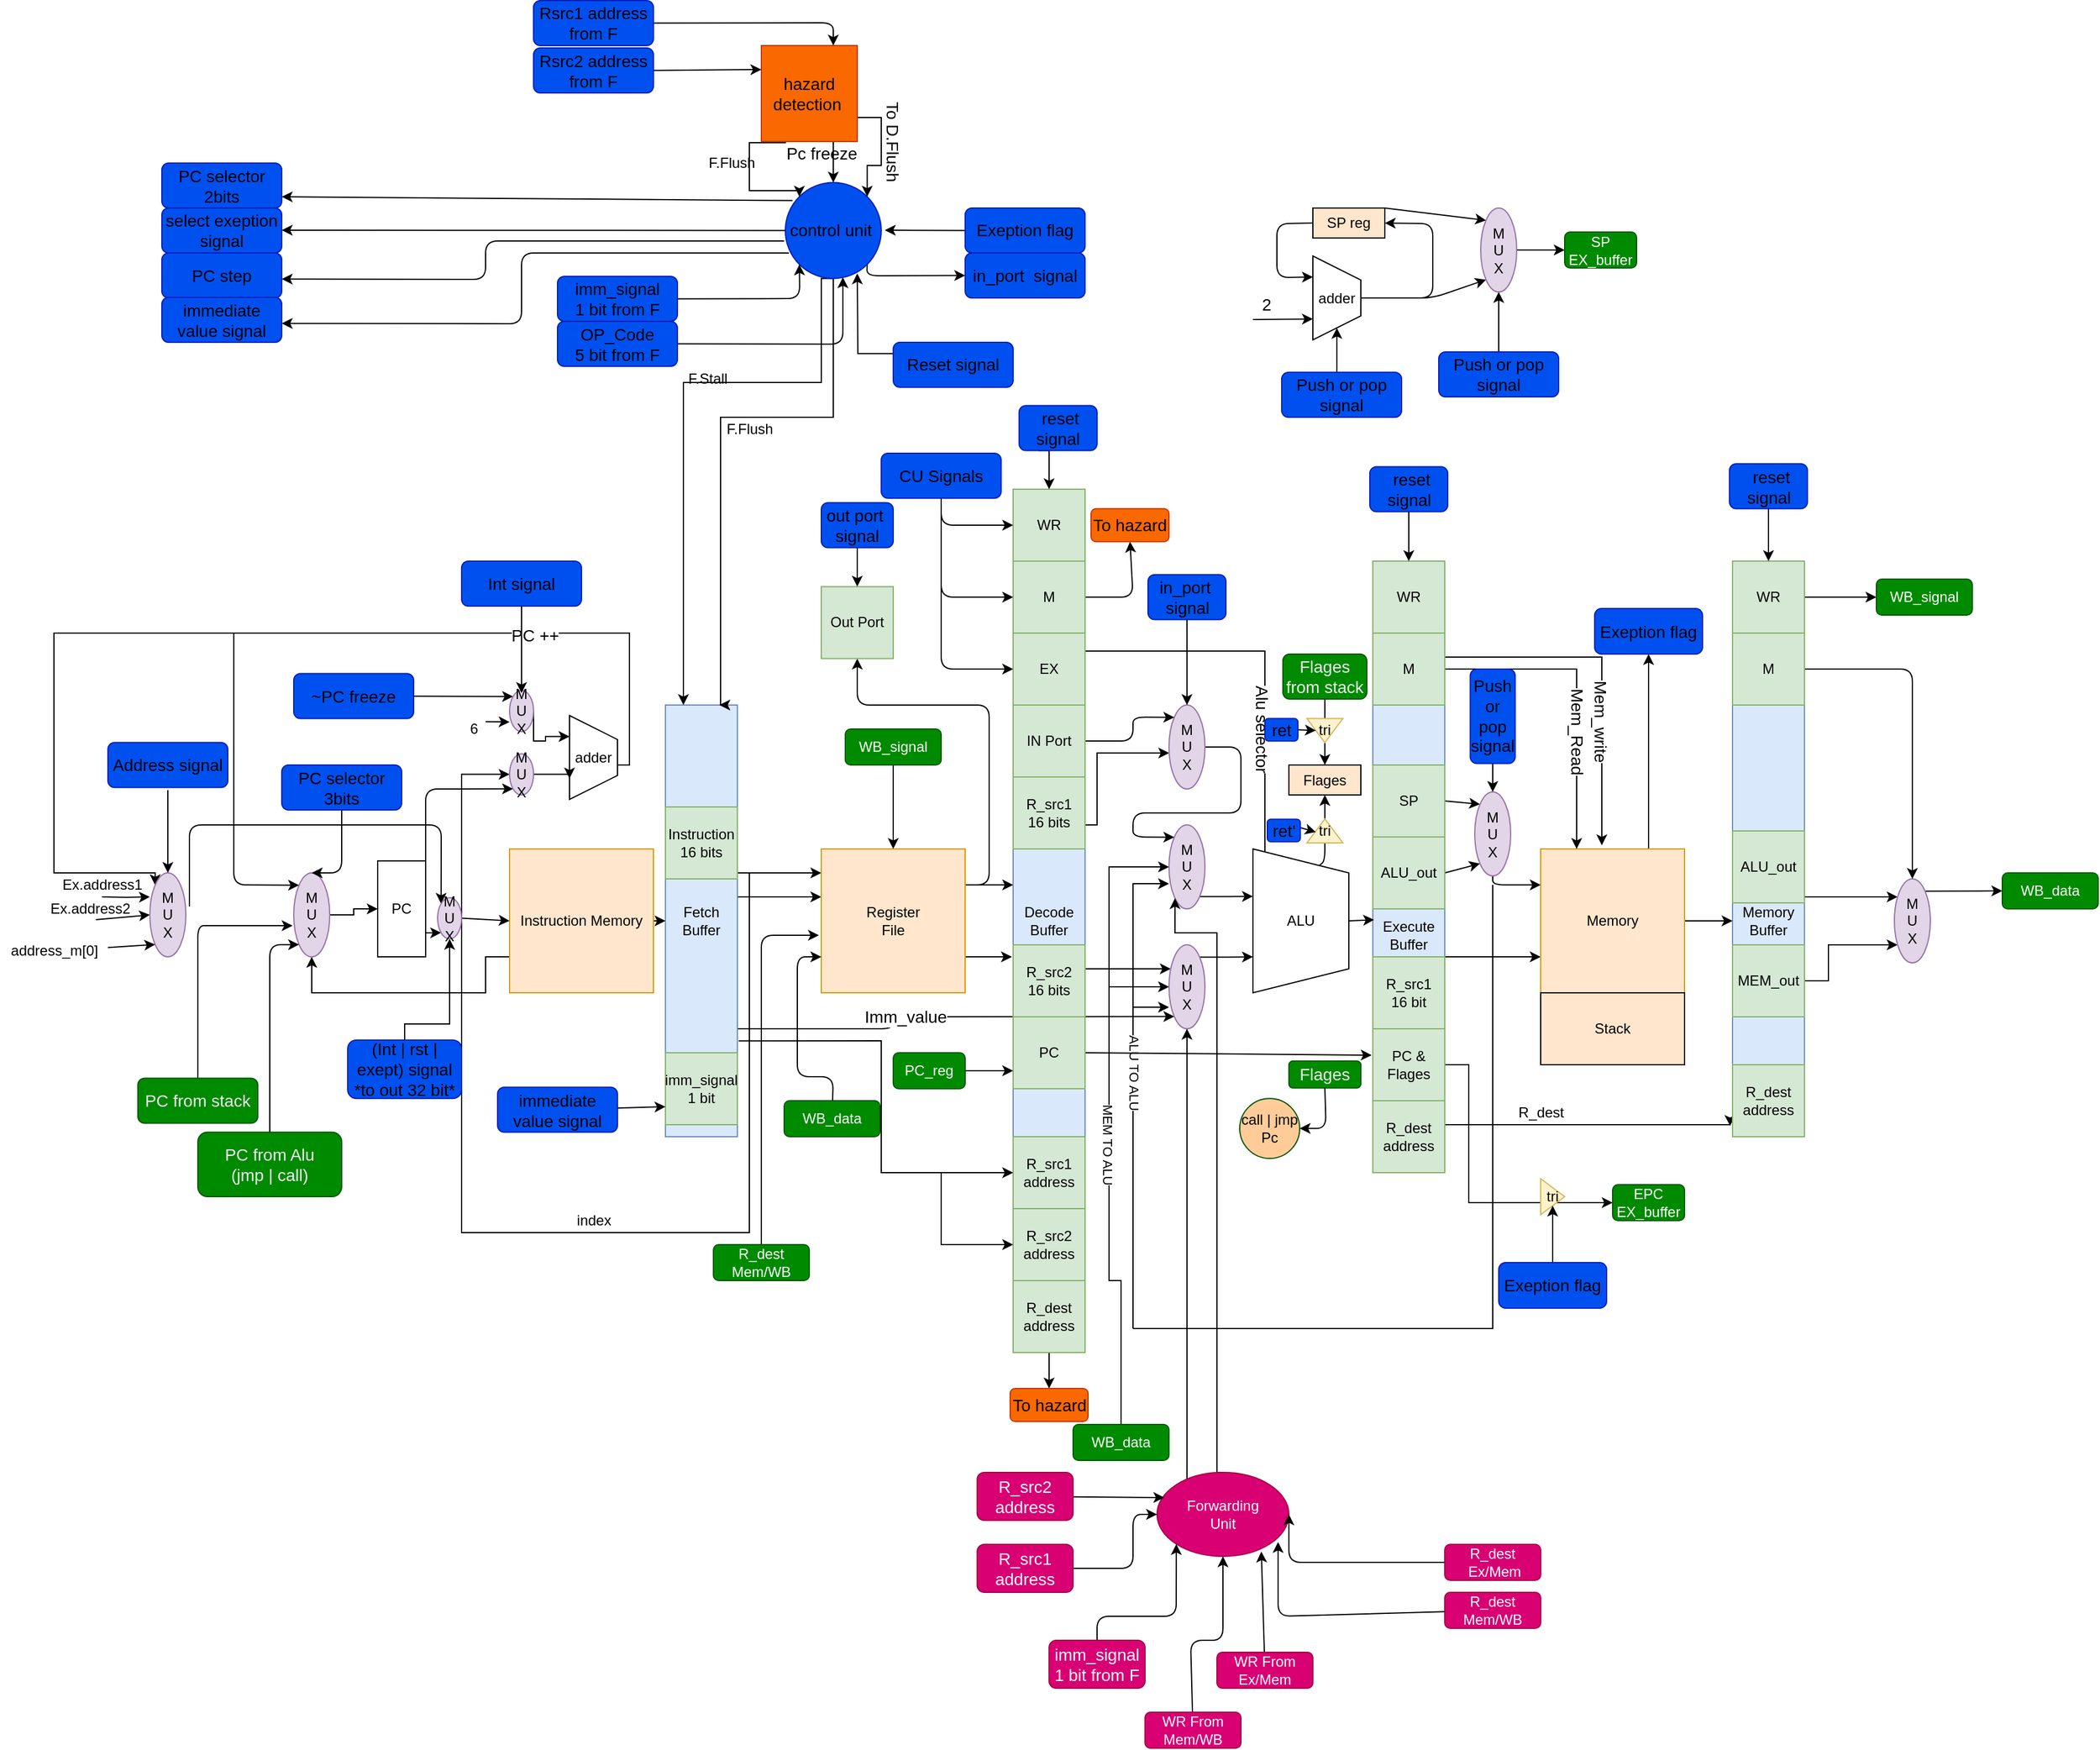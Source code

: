 <mxfile pages="1">
    <diagram id="UJL6824CqROOyuCpoqxd" name="Page-1">
        <mxGraphModel dx="820" dy="1578" grid="1" gridSize="10" guides="1" tooltips="1" connect="1" arrows="1" fold="1" page="1" pageScale="1" pageWidth="850" pageHeight="1100" background="none" math="0" shadow="0">
            <root>
                <mxCell id="0"/>
                <mxCell id="1" parent="0"/>
                <mxCell id="RfPPVsYAJoz4dsqOc-ON-9" style="edgeStyle=orthogonalEdgeStyle;rounded=0;orthogonalLoop=1;jettySize=auto;html=1;entryX=0;entryY=0.5;entryDx=0;entryDy=0;" parent="1" source="RfPPVsYAJoz4dsqOc-ON-1" target="RfPPVsYAJoz4dsqOc-ON-8" edge="1">
                    <mxGeometry relative="1" as="geometry"/>
                </mxCell>
                <mxCell id="253" style="edgeStyle=orthogonalEdgeStyle;rounded=0;orthogonalLoop=1;jettySize=auto;html=1;exitX=0;exitY=0.75;exitDx=0;exitDy=0;entryX=0.5;entryY=1;entryDx=0;entryDy=0;" parent="1" source="RfPPVsYAJoz4dsqOc-ON-1" target="eisTL26Y4feQtT8YzyBo-1" edge="1">
                    <mxGeometry relative="1" as="geometry">
                        <Array as="points">
                            <mxPoint x="460" y="550"/>
                            <mxPoint x="460" y="580"/>
                            <mxPoint x="315" y="580"/>
                        </Array>
                    </mxGeometry>
                </mxCell>
                <mxCell id="RfPPVsYAJoz4dsqOc-ON-1" value="&lt;font color=&quot;#000000&quot;&gt;Instruction Memory&lt;/font&gt;" style="whiteSpace=wrap;html=1;aspect=fixed;fillColor=#ffe6cc;strokeColor=#d79b00;" parent="1" vertex="1">
                    <mxGeometry x="480" y="460" width="120" height="120" as="geometry"/>
                </mxCell>
                <mxCell id="283" style="edgeStyle=none;html=1;exitX=0.75;exitY=0;exitDx=0;exitDy=0;entryX=0;entryY=1;entryDx=0;entryDy=0;" parent="1" source="RfPPVsYAJoz4dsqOc-ON-4" target="281" edge="1">
                    <mxGeometry relative="1" as="geometry"/>
                </mxCell>
                <mxCell id="284" style="edgeStyle=none;html=1;exitX=0.25;exitY=0;exitDx=0;exitDy=0;entryX=0;entryY=1;entryDx=0;entryDy=0;" parent="1" source="RfPPVsYAJoz4dsqOc-ON-4" target="5SwP91IfvJXP1CcuOOXu-241" edge="1">
                    <mxGeometry relative="1" as="geometry">
                        <Array as="points">
                            <mxPoint x="410" y="410"/>
                        </Array>
                    </mxGeometry>
                </mxCell>
                <mxCell id="RfPPVsYAJoz4dsqOc-ON-4" value="PC" style="rounded=0;whiteSpace=wrap;html=1;direction=south;" parent="1" vertex="1">
                    <mxGeometry x="370" y="470" width="40" height="80" as="geometry"/>
                </mxCell>
                <mxCell id="RfPPVsYAJoz4dsqOc-ON-34" value="" style="edgeStyle=orthogonalEdgeStyle;rounded=0;orthogonalLoop=1;jettySize=auto;html=1;" parent="1" source="RfPPVsYAJoz4dsqOc-ON-8" target="RfPPVsYAJoz4dsqOc-ON-13" edge="1">
                    <mxGeometry relative="1" as="geometry">
                        <Array as="points">
                            <mxPoint x="720" y="480"/>
                            <mxPoint x="720" y="480"/>
                        </Array>
                    </mxGeometry>
                </mxCell>
                <mxCell id="RfPPVsYAJoz4dsqOc-ON-35" value="" style="edgeStyle=orthogonalEdgeStyle;rounded=0;orthogonalLoop=1;jettySize=auto;html=1;" parent="1" source="RfPPVsYAJoz4dsqOc-ON-8" target="RfPPVsYAJoz4dsqOc-ON-13" edge="1">
                    <mxGeometry relative="1" as="geometry">
                        <Array as="points">
                            <mxPoint x="710" y="500"/>
                            <mxPoint x="710" y="500"/>
                        </Array>
                    </mxGeometry>
                </mxCell>
                <mxCell id="24" style="edgeStyle=none;html=1;exitX=1;exitY=0.5;exitDx=0;exitDy=0;entryX=0.6;entryY=0.988;entryDx=0;entryDy=0;entryPerimeter=0;" parent="1" source="146" target="eisTL26Y4feQtT8YzyBo-77" edge="1">
                    <mxGeometry relative="1" as="geometry">
                        <Array as="points">
                            <mxPoint x="758" y="39"/>
                        </Array>
                    </mxGeometry>
                </mxCell>
                <mxCell id="41" style="edgeStyle=none;html=1;exitX=1;exitY=0.75;exitDx=0;exitDy=0;entryX=0;entryY=1;entryDx=0;entryDy=0;" parent="1" source="RfPPVsYAJoz4dsqOc-ON-8" target="j_qc3P-5auPdPMbNX9wX-20" edge="1">
                    <mxGeometry relative="1" as="geometry">
                        <Array as="points">
                            <mxPoint x="800" y="610"/>
                            <mxPoint x="800" y="600"/>
                        </Array>
                    </mxGeometry>
                </mxCell>
                <mxCell id="57" value="&lt;font style=&quot;font-size: 14px&quot;&gt;Imm_value&lt;/font&gt;" style="edgeLabel;html=1;align=center;verticalAlign=middle;resizable=0;points=[];" parent="41" vertex="1" connectable="0">
                    <mxGeometry x="-0.375" y="-3" relative="1" as="geometry">
                        <mxPoint x="23" y="-13" as="offset"/>
                    </mxGeometry>
                </mxCell>
                <mxCell id="RfPPVsYAJoz4dsqOc-ON-8" value="&lt;div&gt;&lt;font color=&quot;#000000&quot;&gt;Fetch&lt;/font&gt;&lt;/div&gt;&lt;div&gt;&lt;font color=&quot;#000000&quot;&gt;Buffer&lt;/font&gt;&lt;/div&gt;" style="rounded=0;whiteSpace=wrap;html=1;fillColor=#dae8fc;strokeColor=#6c8ebf;" parent="1" vertex="1">
                    <mxGeometry x="610" y="340" width="60" height="360" as="geometry"/>
                </mxCell>
                <mxCell id="j_qc3P-5auPdPMbNX9wX-24" value="" style="edgeStyle=orthogonalEdgeStyle;rounded=0;orthogonalLoop=1;jettySize=auto;html=1;" parent="1" source="RfPPVsYAJoz4dsqOc-ON-10" target="j_qc3P-5auPdPMbNX9wX-20" edge="1">
                    <mxGeometry relative="1" as="geometry">
                        <Array as="points">
                            <mxPoint x="970" y="560"/>
                            <mxPoint x="970" y="560"/>
                        </Array>
                    </mxGeometry>
                </mxCell>
                <mxCell id="j_qc3P-5auPdPMbNX9wX-25" value="" style="edgeStyle=orthogonalEdgeStyle;rounded=0;orthogonalLoop=1;jettySize=auto;html=1;" parent="1" source="RfPPVsYAJoz4dsqOc-ON-10" target="58" edge="1">
                    <mxGeometry relative="1" as="geometry">
                        <Array as="points">
                            <mxPoint x="970" y="440"/>
                            <mxPoint x="970" y="380"/>
                        </Array>
                        <mxPoint x="1010" y="390" as="targetPoint"/>
                    </mxGeometry>
                </mxCell>
                <mxCell id="RfPPVsYAJoz4dsqOc-ON-10" value="&lt;div&gt;&lt;font color=&quot;#000000&quot;&gt;Decode&lt;br&gt;&lt;/font&gt;&lt;/div&gt;&lt;div&gt;&lt;font color=&quot;#000000&quot;&gt;Buffer&lt;/font&gt;&lt;/div&gt;" style="rounded=0;whiteSpace=wrap;html=1;fillColor=#dae8fc;strokeColor=#6c8ebf;" parent="1" vertex="1">
                    <mxGeometry x="900" y="340" width="60" height="360" as="geometry"/>
                </mxCell>
                <mxCell id="j_qc3P-5auPdPMbNX9wX-48" value="" style="edgeStyle=orthogonalEdgeStyle;rounded=0;orthogonalLoop=1;jettySize=auto;html=1;" parent="1" source="RfPPVsYAJoz4dsqOc-ON-11" target="j_qc3P-5auPdPMbNX9wX-45" edge="1">
                    <mxGeometry relative="1" as="geometry">
                        <Array as="points">
                            <mxPoint x="1290" y="550"/>
                            <mxPoint x="1290" y="550"/>
                        </Array>
                    </mxGeometry>
                </mxCell>
                <mxCell id="j_qc3P-5auPdPMbNX9wX-61" style="edgeStyle=orthogonalEdgeStyle;rounded=0;orthogonalLoop=1;jettySize=auto;html=1;exitX=1;exitY=1;exitDx=0;exitDy=0;entryX=-0.033;entryY=0.975;entryDx=0;entryDy=0;entryPerimeter=0;verticalAlign=middle;" parent="1" source="RfPPVsYAJoz4dsqOc-ON-11" target="RfPPVsYAJoz4dsqOc-ON-12" edge="1">
                    <mxGeometry relative="1" as="geometry">
                        <Array as="points">
                            <mxPoint x="1260" y="690"/>
                            <mxPoint x="1498" y="690"/>
                        </Array>
                    </mxGeometry>
                </mxCell>
                <mxCell id="RfPPVsYAJoz4dsqOc-ON-11" value="&lt;div&gt;&lt;font color=&quot;#000000&quot;&gt;&lt;br&gt;&lt;/font&gt;&lt;/div&gt;&lt;div&gt;&lt;font color=&quot;#000000&quot;&gt;Execute&lt;br&gt;&lt;/font&gt;&lt;/div&gt;&lt;div&gt;&lt;font color=&quot;#000000&quot;&gt;Buffer&lt;/font&gt;&lt;/div&gt;" style="rounded=0;whiteSpace=wrap;html=1;fillColor=#dae8fc;strokeColor=#6c8ebf;" parent="1" vertex="1">
                    <mxGeometry x="1200" y="340" width="60" height="370" as="geometry"/>
                </mxCell>
                <mxCell id="j_qc3P-5auPdPMbNX9wX-68" value="" style="edgeStyle=orthogonalEdgeStyle;rounded=0;orthogonalLoop=1;jettySize=auto;html=1;exitX=1;exitY=0.5;exitDx=0;exitDy=0;" parent="1" source="78" target="j_qc3P-5auPdPMbNX9wX-67" edge="1">
                    <mxGeometry relative="1" as="geometry">
                        <Array as="points">
                            <mxPoint x="1580" y="570"/>
                            <mxPoint x="1580" y="540"/>
                        </Array>
                    </mxGeometry>
                </mxCell>
                <mxCell id="j_qc3P-5auPdPMbNX9wX-69" value="" style="edgeStyle=orthogonalEdgeStyle;rounded=0;orthogonalLoop=1;jettySize=auto;html=1;" parent="1" source="RfPPVsYAJoz4dsqOc-ON-12" target="j_qc3P-5auPdPMbNX9wX-67" edge="1">
                    <mxGeometry relative="1" as="geometry">
                        <Array as="points">
                            <mxPoint x="1590" y="500"/>
                            <mxPoint x="1590" y="500"/>
                        </Array>
                    </mxGeometry>
                </mxCell>
                <mxCell id="RfPPVsYAJoz4dsqOc-ON-12" value="&lt;div&gt;&lt;font color=&quot;#000000&quot;&gt;Memory&lt;/font&gt;&lt;/div&gt;&lt;div&gt;&lt;font color=&quot;#000000&quot;&gt;Buffer&lt;/font&gt;&lt;/div&gt;" style="rounded=0;whiteSpace=wrap;html=1;fillColor=#dae8fc;strokeColor=#6c8ebf;" parent="1" vertex="1">
                    <mxGeometry x="1500" y="340" width="60" height="360" as="geometry"/>
                </mxCell>
                <mxCell id="RfPPVsYAJoz4dsqOc-ON-15" style="edgeStyle=orthogonalEdgeStyle;rounded=0;orthogonalLoop=1;jettySize=auto;html=1;exitX=1;exitY=0.75;exitDx=0;exitDy=0;" parent="1" source="RfPPVsYAJoz4dsqOc-ON-13" edge="1">
                    <mxGeometry relative="1" as="geometry">
                        <mxPoint x="899" y="550" as="targetPoint"/>
                    </mxGeometry>
                </mxCell>
                <mxCell id="RfPPVsYAJoz4dsqOc-ON-16" style="edgeStyle=orthogonalEdgeStyle;rounded=0;orthogonalLoop=1;jettySize=auto;html=1;exitX=1;exitY=0.25;exitDx=0;exitDy=0;" parent="1" source="RfPPVsYAJoz4dsqOc-ON-13" edge="1">
                    <mxGeometry relative="1" as="geometry">
                        <mxPoint x="900" y="490" as="targetPoint"/>
                    </mxGeometry>
                </mxCell>
                <mxCell id="231" style="edgeStyle=none;html=1;exitX=1;exitY=0.25;exitDx=0;exitDy=0;entryX=0.5;entryY=0;entryDx=0;entryDy=0;" parent="1" source="RfPPVsYAJoz4dsqOc-ON-13" target="118" edge="1">
                    <mxGeometry relative="1" as="geometry">
                        <Array as="points">
                            <mxPoint x="880" y="490"/>
                            <mxPoint x="880" y="340"/>
                            <mxPoint x="770" y="340"/>
                        </Array>
                    </mxGeometry>
                </mxCell>
                <mxCell id="RfPPVsYAJoz4dsqOc-ON-13" value="&lt;div&gt;&lt;font color=&quot;#000000&quot;&gt;Register&lt;/font&gt;&lt;/div&gt;&lt;div&gt;&lt;font color=&quot;#000000&quot;&gt; File&lt;/font&gt;&lt;/div&gt;" style="whiteSpace=wrap;html=1;aspect=fixed;fillColor=#ffe6cc;strokeColor=#d79b00;" parent="1" vertex="1">
                    <mxGeometry x="740" y="460" width="120" height="120" as="geometry"/>
                </mxCell>
                <mxCell id="eisTL26Y4feQtT8YzyBo-161" style="edgeStyle=orthogonalEdgeStyle;rounded=0;orthogonalLoop=1;jettySize=auto;html=1;exitX=1;exitY=0.25;exitDx=0;exitDy=0;endArrow=classic;endFill=1;" parent="1" source="j_qc3P-5auPdPMbNX9wX-14" edge="1">
                    <mxGeometry relative="1" as="geometry">
                        <mxPoint x="1110" y="465" as="targetPoint"/>
                        <Array as="points">
                            <mxPoint x="1110" y="295"/>
                            <mxPoint x="1110" y="466"/>
                        </Array>
                    </mxGeometry>
                </mxCell>
                <mxCell id="50" value="&lt;font style=&quot;font-size: 14px&quot;&gt;Alu selector&lt;/font&gt;" style="edgeLabel;html=1;align=center;verticalAlign=middle;resizable=0;points=[];rotation=90;" parent="eisTL26Y4feQtT8YzyBo-161" vertex="1" connectable="0">
                    <mxGeometry x="0.371" y="-3" relative="1" as="geometry">
                        <mxPoint x="1" y="-6" as="offset"/>
                    </mxGeometry>
                </mxCell>
                <mxCell id="j_qc3P-5auPdPMbNX9wX-14" value="&lt;font color=&quot;#000000&quot;&gt;EX&lt;/font&gt;" style="whiteSpace=wrap;html=1;aspect=fixed;fillColor=#d5e8d4;strokeColor=#82b366;" parent="1" vertex="1">
                    <mxGeometry x="900" y="280" width="60" height="60" as="geometry"/>
                </mxCell>
                <mxCell id="j_qc3P-5auPdPMbNX9wX-15" value="&lt;font color=&quot;#000000&quot;&gt;WR&lt;/font&gt;" style="whiteSpace=wrap;html=1;aspect=fixed;fillColor=#d5e8d4;strokeColor=#82b366;" parent="1" vertex="1">
                    <mxGeometry x="900" y="160" width="60" height="60" as="geometry"/>
                </mxCell>
                <mxCell id="203" style="edgeStyle=none;html=1;entryX=0.5;entryY=1;entryDx=0;entryDy=0;" parent="1" source="j_qc3P-5auPdPMbNX9wX-16" target="201" edge="1">
                    <mxGeometry relative="1" as="geometry">
                        <Array as="points">
                            <mxPoint x="1000" y="250"/>
                        </Array>
                    </mxGeometry>
                </mxCell>
                <mxCell id="j_qc3P-5auPdPMbNX9wX-16" value="&lt;font color=&quot;#000000&quot;&gt;M&lt;/font&gt;" style="whiteSpace=wrap;html=1;aspect=fixed;fillColor=#d5e8d4;strokeColor=#82b366;" parent="1" vertex="1">
                    <mxGeometry x="900" y="220" width="60" height="60" as="geometry"/>
                </mxCell>
                <mxCell id="30" style="edgeStyle=none;html=1;exitX=0;exitY=0.25;exitDx=0;exitDy=0;entryX=0.5;entryY=1;entryDx=0;entryDy=0;" parent="1" source="j_qc3P-5auPdPMbNX9wX-18" target="29" edge="1">
                    <mxGeometry relative="1" as="geometry">
                        <Array as="points">
                            <mxPoint x="1160" y="470"/>
                        </Array>
                    </mxGeometry>
                </mxCell>
                <mxCell id="117" style="edgeStyle=none;html=1;exitX=0.5;exitY=0;exitDx=0;exitDy=0;entryX=0.017;entryY=0.484;entryDx=0;entryDy=0;entryPerimeter=0;" parent="1" source="j_qc3P-5auPdPMbNX9wX-18" target="RfPPVsYAJoz4dsqOc-ON-11" edge="1">
                    <mxGeometry relative="1" as="geometry"/>
                </mxCell>
                <mxCell id="j_qc3P-5auPdPMbNX9wX-18" value="ALU" style="shape=trapezoid;perimeter=trapezoidPerimeter;whiteSpace=wrap;html=1;fixedSize=1;direction=south;" parent="1" vertex="1">
                    <mxGeometry x="1100" y="460" width="80" height="120" as="geometry"/>
                </mxCell>
                <mxCell id="eisTL26Y4feQtT8YzyBo-156" style="edgeStyle=orthogonalEdgeStyle;rounded=0;orthogonalLoop=1;jettySize=auto;html=1;exitX=1;exitY=1;exitDx=0;exitDy=0;entryX=0.33;entryY=1;entryDx=0;entryDy=0;entryPerimeter=0;endArrow=classic;endFill=1;" parent="1" source="j_qc3P-5auPdPMbNX9wX-19" target="j_qc3P-5auPdPMbNX9wX-18" edge="1">
                    <mxGeometry relative="1" as="geometry"/>
                </mxCell>
                <mxCell id="j_qc3P-5auPdPMbNX9wX-19" value="&lt;div&gt;&lt;font color=&quot;#000000&quot;&gt;M&lt;/font&gt;&lt;/div&gt;&lt;div&gt;&lt;font color=&quot;#000000&quot;&gt;U&lt;/font&gt;&lt;/div&gt;&lt;div&gt;&lt;font color=&quot;#000000&quot;&gt;X&lt;/font&gt;&lt;/div&gt;" style="ellipse;whiteSpace=wrap;html=1;fillColor=#e1d5e7;strokeColor=#9673a6;" parent="1" vertex="1">
                    <mxGeometry x="1030" y="440" width="30" height="70" as="geometry"/>
                </mxCell>
                <mxCell id="eisTL26Y4feQtT8YzyBo-154" style="edgeStyle=orthogonalEdgeStyle;rounded=0;orthogonalLoop=1;jettySize=auto;html=1;exitX=1;exitY=0;exitDx=0;exitDy=0;entryX=0.75;entryY=1;entryDx=0;entryDy=0;endArrow=classic;endFill=1;" parent="1" source="j_qc3P-5auPdPMbNX9wX-20" target="j_qc3P-5auPdPMbNX9wX-18" edge="1">
                    <mxGeometry relative="1" as="geometry"/>
                </mxCell>
                <mxCell id="j_qc3P-5auPdPMbNX9wX-20" value="&lt;div&gt;&lt;font color=&quot;#000000&quot;&gt;M&lt;/font&gt;&lt;/div&gt;&lt;div&gt;&lt;font color=&quot;#000000&quot;&gt;U&lt;/font&gt;&lt;/div&gt;&lt;div&gt;&lt;font color=&quot;#000000&quot;&gt;X&lt;/font&gt;&lt;/div&gt;" style="ellipse;whiteSpace=wrap;html=1;fillColor=#e1d5e7;strokeColor=#9673a6;" parent="1" vertex="1">
                    <mxGeometry x="1030" y="540" width="30" height="70" as="geometry"/>
                </mxCell>
                <mxCell id="j_qc3P-5auPdPMbNX9wX-29" style="edgeStyle=orthogonalEdgeStyle;rounded=0;orthogonalLoop=1;jettySize=auto;html=1;exitX=0.5;exitY=0;exitDx=0;exitDy=0;" parent="1" source="j_qc3P-5auPdPMbNX9wX-28" target="j_qc3P-5auPdPMbNX9wX-19" edge="1">
                    <mxGeometry relative="1" as="geometry">
                        <Array as="points">
                            <mxPoint x="1070" y="980"/>
                            <mxPoint x="1070" y="530"/>
                            <mxPoint x="1035" y="530"/>
                        </Array>
                    </mxGeometry>
                </mxCell>
                <mxCell id="j_qc3P-5auPdPMbNX9wX-30" style="edgeStyle=orthogonalEdgeStyle;rounded=0;orthogonalLoop=1;jettySize=auto;html=1;exitX=0;exitY=0;exitDx=0;exitDy=0;entryX=0.5;entryY=1;entryDx=0;entryDy=0;" parent="1" source="j_qc3P-5auPdPMbNX9wX-28" target="j_qc3P-5auPdPMbNX9wX-20" edge="1">
                    <mxGeometry relative="1" as="geometry">
                        <Array as="points">
                            <mxPoint x="1045" y="990"/>
                        </Array>
                    </mxGeometry>
                </mxCell>
                <mxCell id="j_qc3P-5auPdPMbNX9wX-28" value="&lt;div&gt;Forwarding&lt;/div&gt;&lt;div&gt;Unit&lt;br&gt;&lt;/div&gt;" style="ellipse;whiteSpace=wrap;html=1;fillColor=#d80073;strokeColor=#A50040;fontColor=#ffffff;" parent="1" vertex="1">
                    <mxGeometry x="1020" y="980" width="110" height="70" as="geometry"/>
                </mxCell>
                <mxCell id="j_qc3P-5auPdPMbNX9wX-32" value="" style="endArrow=none;html=1;rounded=0;" parent="1" edge="1">
                    <mxGeometry width="50" height="50" relative="1" as="geometry">
                        <mxPoint x="1000" y="860" as="sourcePoint"/>
                        <mxPoint x="1300" y="490" as="targetPoint"/>
                        <Array as="points">
                            <mxPoint x="1300" y="860"/>
                        </Array>
                    </mxGeometry>
                </mxCell>
                <mxCell id="j_qc3P-5auPdPMbNX9wX-33" value="" style="endArrow=classic;html=1;rounded=0;entryX=0;entryY=0.5;entryDx=0;entryDy=0;exitX=0.5;exitY=0;exitDx=0;exitDy=0;" parent="1" source="218" target="j_qc3P-5auPdPMbNX9wX-19" edge="1">
                    <mxGeometry width="50" height="50" relative="1" as="geometry">
                        <mxPoint x="980" y="900" as="sourcePoint"/>
                        <mxPoint x="980" y="480" as="targetPoint"/>
                        <Array as="points">
                            <mxPoint x="990" y="820"/>
                            <mxPoint x="980" y="820"/>
                            <mxPoint x="980" y="520"/>
                            <mxPoint x="980" y="475"/>
                        </Array>
                    </mxGeometry>
                </mxCell>
                <mxCell id="19" value="MEM TO ALU" style="edgeLabel;html=1;align=center;verticalAlign=middle;resizable=0;points=[];rotation=90;" parent="j_qc3P-5auPdPMbNX9wX-33" vertex="1" connectable="0">
                    <mxGeometry x="-0.07" y="1" relative="1" as="geometry">
                        <mxPoint as="offset"/>
                    </mxGeometry>
                </mxCell>
                <mxCell id="j_qc3P-5auPdPMbNX9wX-34" value="" style="endArrow=classic;html=1;rounded=0;entryX=0;entryY=0.5;entryDx=0;entryDy=0;" parent="1" target="j_qc3P-5auPdPMbNX9wX-20" edge="1">
                    <mxGeometry width="50" height="50" relative="1" as="geometry">
                        <mxPoint x="980" y="575" as="sourcePoint"/>
                        <mxPoint x="1120" y="580" as="targetPoint"/>
                    </mxGeometry>
                </mxCell>
                <mxCell id="j_qc3P-5auPdPMbNX9wX-36" value="" style="endArrow=classic;html=1;rounded=0;entryX=0;entryY=0.7;entryDx=0;entryDy=0;entryPerimeter=0;" parent="1" target="j_qc3P-5auPdPMbNX9wX-19" edge="1">
                    <mxGeometry width="50" height="50" relative="1" as="geometry">
                        <mxPoint x="1000" y="860" as="sourcePoint"/>
                        <mxPoint x="1000" y="490" as="targetPoint"/>
                        <Array as="points">
                            <mxPoint x="1000" y="489"/>
                        </Array>
                    </mxGeometry>
                </mxCell>
                <mxCell id="20" value="ALU TO ALU" style="edgeLabel;html=1;align=center;verticalAlign=middle;resizable=0;points=[];rotation=90;" parent="j_qc3P-5auPdPMbNX9wX-36" vertex="1" connectable="0">
                    <mxGeometry x="0.067" y="-1" relative="1" as="geometry">
                        <mxPoint as="offset"/>
                    </mxGeometry>
                </mxCell>
                <mxCell id="j_qc3P-5auPdPMbNX9wX-37" value="" style="endArrow=classic;html=1;rounded=0;entryX=0;entryY=0.743;entryDx=0;entryDy=0;entryPerimeter=0;" parent="1" target="j_qc3P-5auPdPMbNX9wX-20" edge="1">
                    <mxGeometry width="50" height="50" relative="1" as="geometry">
                        <mxPoint x="1000" y="592" as="sourcePoint"/>
                        <mxPoint x="1020" y="600" as="targetPoint"/>
                    </mxGeometry>
                </mxCell>
                <mxCell id="j_qc3P-5auPdPMbNX9wX-39" value="&lt;font color=&quot;#000000&quot;&gt;R_src2&lt;br&gt;&lt;/font&gt;&lt;span style=&quot;color: rgb(0 , 0 , 0)&quot;&gt;address&lt;/span&gt;&lt;font color=&quot;#000000&quot;&gt;&lt;br&gt;&lt;/font&gt;" style="whiteSpace=wrap;html=1;aspect=fixed;fillColor=#d5e8d4;strokeColor=#82b366;" parent="1" vertex="1">
                    <mxGeometry x="900" y="760" width="60" height="60" as="geometry"/>
                </mxCell>
                <mxCell id="j_qc3P-5auPdPMbNX9wX-40" value="&lt;font color=&quot;#000000&quot;&gt;R_src1&lt;br&gt;address&lt;br&gt;&lt;/font&gt;" style="whiteSpace=wrap;html=1;aspect=fixed;fillColor=#d5e8d4;strokeColor=#82b366;" parent="1" vertex="1">
                    <mxGeometry x="900" y="700" width="60" height="60" as="geometry"/>
                </mxCell>
                <mxCell id="j_qc3P-5auPdPMbNX9wX-41" value="" style="endArrow=classic;html=1;rounded=0;entryX=0;entryY=0.5;entryDx=0;entryDy=0;exitX=1.017;exitY=0.778;exitDx=0;exitDy=0;exitPerimeter=0;" parent="1" source="RfPPVsYAJoz4dsqOc-ON-8" target="j_qc3P-5auPdPMbNX9wX-40" edge="1">
                    <mxGeometry width="50" height="50" relative="1" as="geometry">
                        <mxPoint x="710" y="620" as="sourcePoint"/>
                        <mxPoint x="1020" y="670" as="targetPoint"/>
                        <Array as="points">
                            <mxPoint x="790" y="620"/>
                            <mxPoint x="790" y="730"/>
                        </Array>
                    </mxGeometry>
                </mxCell>
                <mxCell id="j_qc3P-5auPdPMbNX9wX-44" value="" style="endArrow=classic;html=1;rounded=0;entryX=0;entryY=0.5;entryDx=0;entryDy=0;" parent="1" target="j_qc3P-5auPdPMbNX9wX-39" edge="1">
                    <mxGeometry width="50" height="50" relative="1" as="geometry">
                        <mxPoint x="840" y="730" as="sourcePoint"/>
                        <mxPoint x="1020" y="670" as="targetPoint"/>
                        <Array as="points">
                            <mxPoint x="840" y="790"/>
                        </Array>
                    </mxGeometry>
                </mxCell>
                <mxCell id="j_qc3P-5auPdPMbNX9wX-49" value="" style="edgeStyle=orthogonalEdgeStyle;rounded=0;orthogonalLoop=1;jettySize=auto;html=1;" parent="1" source="j_qc3P-5auPdPMbNX9wX-45" target="RfPPVsYAJoz4dsqOc-ON-12" edge="1">
                    <mxGeometry relative="1" as="geometry"/>
                </mxCell>
                <mxCell id="48" style="edgeStyle=none;html=1;exitX=0;exitY=0.5;exitDx=0;exitDy=0;startArrow=none;" parent="1" source="195" edge="1">
                    <mxGeometry relative="1" as="geometry">
                        <mxPoint x="793" y="-56" as="targetPoint"/>
                        <Array as="points"/>
                    </mxGeometry>
                </mxCell>
                <mxCell id="194" style="edgeStyle=none;html=1;exitX=0.75;exitY=0;exitDx=0;exitDy=0;entryX=0.5;entryY=1;entryDx=0;entryDy=0;" parent="1" source="j_qc3P-5auPdPMbNX9wX-45" target="191" edge="1">
                    <mxGeometry relative="1" as="geometry"/>
                </mxCell>
                <mxCell id="j_qc3P-5auPdPMbNX9wX-45" value="&lt;font color=&quot;#000000&quot;&gt;Memory&lt;/font&gt;" style="whiteSpace=wrap;html=1;aspect=fixed;fillColor=#ffe6cc;strokeColor=#d79b00;" parent="1" vertex="1">
                    <mxGeometry x="1340" y="460" width="120" height="120" as="geometry"/>
                </mxCell>
                <mxCell id="j_qc3P-5auPdPMbNX9wX-53" value="&lt;font color=&quot;#000000&quot;&gt;WR&lt;/font&gt;" style="whiteSpace=wrap;html=1;aspect=fixed;fillColor=#d5e8d4;strokeColor=#82b366;" parent="1" vertex="1">
                    <mxGeometry x="1200" y="220" width="60" height="60" as="geometry"/>
                </mxCell>
                <mxCell id="246" style="edgeStyle=none;html=1;exitX=1;exitY=0.5;exitDx=0;exitDy=0;entryX=0;entryY=0.5;entryDx=0;entryDy=0;" parent="1" source="j_qc3P-5auPdPMbNX9wX-55" target="245" edge="1">
                    <mxGeometry relative="1" as="geometry"/>
                </mxCell>
                <mxCell id="j_qc3P-5auPdPMbNX9wX-55" value="&lt;font color=&quot;#000000&quot;&gt;WR&lt;/font&gt;" style="whiteSpace=wrap;html=1;aspect=fixed;fillColor=#d5e8d4;strokeColor=#82b366;" parent="1" vertex="1">
                    <mxGeometry x="1500" y="220" width="60" height="60" as="geometry"/>
                </mxCell>
                <mxCell id="eisTL26Y4feQtT8YzyBo-124" style="edgeStyle=orthogonalEdgeStyle;rounded=0;orthogonalLoop=1;jettySize=auto;html=1;exitX=1;exitY=0.5;exitDx=0;exitDy=0;endArrow=classic;endFill=1;" parent="1" source="j_qc3P-5auPdPMbNX9wX-57" edge="1">
                    <mxGeometry relative="1" as="geometry">
                        <mxPoint x="1391" y="457" as="targetPoint"/>
                        <Array as="points">
                            <mxPoint x="1260" y="300"/>
                            <mxPoint x="1391" y="300"/>
                        </Array>
                    </mxGeometry>
                </mxCell>
                <mxCell id="45" value="&lt;font style=&quot;font-size: 14px&quot;&gt;Mem_write&lt;/font&gt;" style="edgeLabel;html=1;align=center;verticalAlign=middle;resizable=0;points=[];rotation=90;" parent="eisTL26Y4feQtT8YzyBo-124" vertex="1" connectable="0">
                    <mxGeometry x="0.302" y="-1" relative="1" as="geometry">
                        <mxPoint as="offset"/>
                    </mxGeometry>
                </mxCell>
                <mxCell id="eisTL26Y4feQtT8YzyBo-125" style="edgeStyle=orthogonalEdgeStyle;rounded=0;orthogonalLoop=1;jettySize=auto;html=1;exitX=1;exitY=0.75;exitDx=0;exitDy=0;endArrow=classic;endFill=1;entryX=0.25;entryY=0;entryDx=0;entryDy=0;" parent="1" source="j_qc3P-5auPdPMbNX9wX-57" target="j_qc3P-5auPdPMbNX9wX-45" edge="1">
                    <mxGeometry relative="1" as="geometry">
                        <mxPoint x="1330" y="460" as="targetPoint"/>
                        <Array as="points">
                            <mxPoint x="1260" y="310"/>
                            <mxPoint x="1370" y="310"/>
                        </Array>
                    </mxGeometry>
                </mxCell>
                <mxCell id="44" value="&lt;font style=&quot;font-size: 14px&quot;&gt;Mem_Read&lt;/font&gt;" style="edgeLabel;html=1;align=center;verticalAlign=middle;resizable=0;points=[];rotation=90;" parent="eisTL26Y4feQtT8YzyBo-125" vertex="1" connectable="0">
                    <mxGeometry x="0.102" y="1" relative="1" as="geometry">
                        <mxPoint y="25" as="offset"/>
                    </mxGeometry>
                </mxCell>
                <mxCell id="j_qc3P-5auPdPMbNX9wX-57" value="&lt;font color=&quot;#000000&quot;&gt;M&lt;/font&gt;" style="whiteSpace=wrap;html=1;aspect=fixed;fillColor=#d5e8d4;strokeColor=#82b366;" parent="1" vertex="1">
                    <mxGeometry x="1200" y="280" width="60" height="60" as="geometry"/>
                </mxCell>
                <mxCell id="209" style="edgeStyle=none;html=1;exitX=1;exitY=0;exitDx=0;exitDy=0;entryX=0;entryY=0.5;entryDx=0;entryDy=0;" parent="1" source="j_qc3P-5auPdPMbNX9wX-67" target="207" edge="1">
                    <mxGeometry relative="1" as="geometry">
                        <mxPoint x="1720" y="491" as="targetPoint"/>
                    </mxGeometry>
                </mxCell>
                <mxCell id="j_qc3P-5auPdPMbNX9wX-67" value="&lt;div&gt;&lt;font color=&quot;#000000&quot;&gt;M&lt;/font&gt;&lt;/div&gt;&lt;div&gt;&lt;font color=&quot;#000000&quot;&gt;U&lt;/font&gt;&lt;/div&gt;&lt;div&gt;&lt;font color=&quot;#000000&quot;&gt;X&lt;/font&gt;&lt;/div&gt;" style="ellipse;whiteSpace=wrap;html=1;fillColor=#e1d5e7;strokeColor=#9673a6;" parent="1" vertex="1">
                    <mxGeometry x="1635" y="485" width="30" height="70" as="geometry"/>
                </mxCell>
                <mxCell id="5SwP91IfvJXP1CcuOOXu-281" value="" style="edgeStyle=orthogonalEdgeStyle;rounded=0;orthogonalLoop=1;jettySize=auto;html=1;" parent="1" source="eisTL26Y4feQtT8YzyBo-1" target="RfPPVsYAJoz4dsqOc-ON-4" edge="1">
                    <mxGeometry relative="1" as="geometry"/>
                </mxCell>
                <mxCell id="eisTL26Y4feQtT8YzyBo-1" value="&lt;div&gt;&lt;font color=&quot;#000000&quot;&gt;M&lt;/font&gt;&lt;/div&gt;&lt;div&gt;&lt;font color=&quot;#000000&quot;&gt;U&lt;/font&gt;&lt;/div&gt;&lt;div&gt;&lt;font color=&quot;#000000&quot;&gt;X&lt;/font&gt;&lt;/div&gt;" style="ellipse;whiteSpace=wrap;html=1;fillColor=#e1d5e7;strokeColor=#9673a6;" parent="1" vertex="1">
                    <mxGeometry x="300" y="480" width="30" height="70" as="geometry"/>
                </mxCell>
                <mxCell id="eisTL26Y4feQtT8YzyBo-28" value="adder" style="shape=trapezoid;perimeter=trapezoidPerimeter;whiteSpace=wrap;html=1;fixedSize=1;direction=south;" parent="1" vertex="1">
                    <mxGeometry x="530" y="348.75" width="40" height="70" as="geometry"/>
                </mxCell>
                <mxCell id="eisTL26Y4feQtT8YzyBo-35" style="edgeStyle=orthogonalEdgeStyle;rounded=0;orthogonalLoop=1;jettySize=auto;html=1;endArrow=classic;endFill=1;entryX=0;entryY=0;entryDx=0;entryDy=0;exitX=0.5;exitY=0;exitDx=0;exitDy=0;" parent="1" source="eisTL26Y4feQtT8YzyBo-28" target="3" edge="1">
                    <mxGeometry relative="1" as="geometry">
                        <mxPoint x="240" y="500" as="targetPoint"/>
                        <Array as="points">
                            <mxPoint x="570" y="390"/>
                            <mxPoint x="580" y="390"/>
                            <mxPoint x="580" y="280"/>
                            <mxPoint x="100" y="280"/>
                            <mxPoint x="100" y="480"/>
                            <mxPoint x="184" y="480"/>
                        </Array>
                    </mxGeometry>
                </mxCell>
                <mxCell id="11" value="&lt;font style=&quot;font-size: 14px&quot;&gt;PC ++&lt;/font&gt;" style="edgeLabel;html=1;align=center;verticalAlign=middle;resizable=0;points=[];" parent="eisTL26Y4feQtT8YzyBo-35" vertex="1" connectable="0">
                    <mxGeometry x="-0.544" y="2" relative="1" as="geometry">
                        <mxPoint as="offset"/>
                    </mxGeometry>
                </mxCell>
                <mxCell id="eisTL26Y4feQtT8YzyBo-69" value="Ex.address1" style="text;html=1;resizable=0;autosize=1;align=center;verticalAlign=middle;points=[];fillColor=none;strokeColor=none;rounded=0;" parent="1" vertex="1">
                    <mxGeometry x="100" y="480" width="80" height="20" as="geometry"/>
                </mxCell>
                <mxCell id="eisTL26Y4feQtT8YzyBo-73" value="Ex.address2" style="text;html=1;resizable=0;autosize=1;align=center;verticalAlign=middle;points=[];fillColor=none;strokeColor=none;rounded=0;" parent="1" vertex="1">
                    <mxGeometry x="90" y="500" width="80" height="20" as="geometry"/>
                </mxCell>
                <mxCell id="26" style="edgeStyle=none;html=1;entryX=1;entryY=0.5;entryDx=0;entryDy=0;" parent="1" edge="1">
                    <mxGeometry relative="1" as="geometry">
                        <mxPoint x="709" y="-47" as="sourcePoint"/>
                        <mxPoint x="290" y="-15.25" as="targetPoint"/>
                        <Array as="points">
                            <mxPoint x="460" y="-47"/>
                            <mxPoint x="460" y="-15"/>
                        </Array>
                    </mxGeometry>
                </mxCell>
                <mxCell id="143" style="edgeStyle=none;html=1;exitX=0.038;exitY=0.697;exitDx=0;exitDy=0;entryX=1;entryY=0.5;entryDx=0;entryDy=0;exitPerimeter=0;" parent="1" edge="1">
                    <mxGeometry relative="1" as="geometry">
                        <mxPoint x="713.04" y="-36.99" as="sourcePoint"/>
                        <mxPoint x="290" y="21.75" as="targetPoint"/>
                        <Array as="points">
                            <mxPoint x="490" y="-37"/>
                            <mxPoint x="490" y="22"/>
                        </Array>
                    </mxGeometry>
                </mxCell>
                <mxCell id="144" style="edgeStyle=none;html=1;exitX=0.075;exitY=0.188;exitDx=0;exitDy=0;entryX=1;entryY=0.75;entryDx=0;entryDy=0;exitPerimeter=0;" parent="1" source="eisTL26Y4feQtT8YzyBo-77" target="132" edge="1">
                    <mxGeometry relative="1" as="geometry"/>
                </mxCell>
                <mxCell id="198" style="edgeStyle=none;html=1;exitX=1;exitY=1;exitDx=0;exitDy=0;entryX=0;entryY=0.5;entryDx=0;entryDy=0;" parent="1" source="eisTL26Y4feQtT8YzyBo-77" target="197" edge="1">
                    <mxGeometry relative="1" as="geometry">
                        <Array as="points">
                            <mxPoint x="778" y="-18"/>
                        </Array>
                    </mxGeometry>
                </mxCell>
                <mxCell id="256" style="edgeStyle=orthogonalEdgeStyle;rounded=0;orthogonalLoop=1;jettySize=auto;html=1;exitX=0.5;exitY=1;exitDx=0;exitDy=0;entryX=0.75;entryY=0;entryDx=0;entryDy=0;" parent="1" source="eisTL26Y4feQtT8YzyBo-77" target="RfPPVsYAJoz4dsqOc-ON-8" edge="1">
                    <mxGeometry relative="1" as="geometry">
                        <Array as="points">
                            <mxPoint x="750" y="100"/>
                            <mxPoint x="656" y="100"/>
                        </Array>
                    </mxGeometry>
                </mxCell>
                <mxCell id="257" style="edgeStyle=orthogonalEdgeStyle;rounded=0;orthogonalLoop=1;jettySize=auto;html=1;exitX=0.5;exitY=1;exitDx=0;exitDy=0;entryX=0.25;entryY=0;entryDx=0;entryDy=0;" parent="1" source="eisTL26Y4feQtT8YzyBo-77" target="RfPPVsYAJoz4dsqOc-ON-8" edge="1">
                    <mxGeometry relative="1" as="geometry">
                        <Array as="points">
                            <mxPoint x="740" y="-15"/>
                            <mxPoint x="740" y="71"/>
                            <mxPoint x="625" y="71"/>
                        </Array>
                    </mxGeometry>
                </mxCell>
                <mxCell id="eisTL26Y4feQtT8YzyBo-77" value="&lt;font style=&quot;font-size: 14px&quot; color=&quot;#000000&quot;&gt;control unit&amp;nbsp;&lt;/font&gt;" style="ellipse;whiteSpace=wrap;html=1;aspect=fixed;fillColor=#0050ef;strokeColor=#001DBC;fontColor=#ffffff;" parent="1" vertex="1">
                    <mxGeometry x="710" y="-95.75" width="80" height="80" as="geometry"/>
                </mxCell>
                <mxCell id="eisTL26Y4feQtT8YzyBo-105" style="edgeStyle=orthogonalEdgeStyle;rounded=0;orthogonalLoop=1;jettySize=auto;html=1;exitX=1;exitY=0.75;exitDx=0;exitDy=0;entryX=1;entryY=0;entryDx=0;entryDy=0;endArrow=classic;endFill=1;" parent="1" source="eisTL26Y4feQtT8YzyBo-78" target="eisTL26Y4feQtT8YzyBo-77" edge="1">
                    <mxGeometry relative="1" as="geometry"/>
                </mxCell>
                <mxCell id="21" value="&lt;font style=&quot;font-size: 14px&quot;&gt;To D.Flush&lt;br&gt;&lt;/font&gt;" style="edgeLabel;html=1;align=center;verticalAlign=middle;resizable=0;points=[];rotation=90;" parent="eisTL26Y4feQtT8YzyBo-105" vertex="1" connectable="0">
                    <mxGeometry x="0.159" y="-1" relative="1" as="geometry">
                        <mxPoint x="11" y="-17" as="offset"/>
                    </mxGeometry>
                </mxCell>
                <mxCell id="67" style="edgeStyle=none;html=1;exitX=0.75;exitY=1;exitDx=0;exitDy=0;entryX=0.5;entryY=0;entryDx=0;entryDy=0;" parent="1" source="eisTL26Y4feQtT8YzyBo-78" target="eisTL26Y4feQtT8YzyBo-77" edge="1">
                    <mxGeometry relative="1" as="geometry"/>
                </mxCell>
                <mxCell id="258" style="edgeStyle=orthogonalEdgeStyle;rounded=0;orthogonalLoop=1;jettySize=auto;html=1;exitX=0.25;exitY=1;exitDx=0;exitDy=0;entryX=0;entryY=0;entryDx=0;entryDy=0;" parent="1" source="eisTL26Y4feQtT8YzyBo-78" target="eisTL26Y4feQtT8YzyBo-77" edge="1">
                    <mxGeometry relative="1" as="geometry">
                        <Array as="points">
                            <mxPoint x="680" y="-129"/>
                            <mxPoint x="680" y="-89"/>
                            <mxPoint x="721" y="-89"/>
                        </Array>
                    </mxGeometry>
                </mxCell>
                <mxCell id="eisTL26Y4feQtT8YzyBo-78" value="&lt;font style=&quot;font-size: 14px&quot;&gt;hazard detection&lt;/font&gt;&amp;nbsp;" style="whiteSpace=wrap;html=1;aspect=fixed;fillColor=#fa6800;strokeColor=#C73500;fontColor=#000000;" parent="1" vertex="1">
                    <mxGeometry x="690" y="-210" width="80" height="80" as="geometry"/>
                </mxCell>
                <mxCell id="eisTL26Y4feQtT8YzyBo-95" value="F.Flush" style="text;html=1;resizable=0;autosize=1;align=center;verticalAlign=middle;points=[];fillColor=none;strokeColor=none;rounded=0;direction=east;" parent="1" vertex="1">
                    <mxGeometry x="640" y="-122" width="50" height="20" as="geometry"/>
                </mxCell>
                <mxCell id="eisTL26Y4feQtT8YzyBo-111" value="" style="endArrow=none;html=1;rounded=0;" parent="1" edge="1">
                    <mxGeometry width="50" height="50" relative="1" as="geometry">
                        <mxPoint x="500" y="660" as="sourcePoint"/>
                        <mxPoint x="500" y="660" as="targetPoint"/>
                    </mxGeometry>
                </mxCell>
                <mxCell id="eisTL26Y4feQtT8YzyBo-133" value="R_dest" style="text;html=1;resizable=0;autosize=1;align=center;verticalAlign=middle;points=[];fillColor=none;strokeColor=none;rounded=0;" parent="1" vertex="1">
                    <mxGeometry x="1315" y="670" width="50" height="20" as="geometry"/>
                </mxCell>
                <mxCell id="205" style="edgeStyle=none;html=1;exitX=0.5;exitY=1;exitDx=0;exitDy=0;entryX=0.5;entryY=0;entryDx=0;entryDy=0;" parent="1" source="eisTL26Y4feQtT8YzyBo-144" target="204" edge="1">
                    <mxGeometry relative="1" as="geometry"/>
                </mxCell>
                <mxCell id="eisTL26Y4feQtT8YzyBo-144" value="&lt;font color=&quot;#000000&quot;&gt;R_dest&lt;br&gt;&lt;/font&gt;&lt;span style=&quot;color: rgb(0 , 0 , 0)&quot;&gt;address&lt;/span&gt;&lt;font color=&quot;#000000&quot;&gt;&lt;br&gt;&lt;/font&gt;" style="whiteSpace=wrap;html=1;aspect=fixed;fillColor=#d5e8d4;strokeColor=#82b366;" parent="1" vertex="1">
                    <mxGeometry x="900" y="820" width="60" height="60" as="geometry"/>
                </mxCell>
                <mxCell id="eisTL26Y4feQtT8YzyBo-148" value="" style="endArrow=classic;html=1;rounded=0;" parent="1" edge="1">
                    <mxGeometry width="50" height="50" relative="1" as="geometry">
                        <mxPoint x="140" y="500.0" as="sourcePoint"/>
                        <mxPoint x="180" y="500.0" as="targetPoint"/>
                        <Array as="points">
                            <mxPoint x="160" y="500.43"/>
                        </Array>
                    </mxGeometry>
                </mxCell>
                <mxCell id="eisTL26Y4feQtT8YzyBo-149" value="" style="endArrow=classic;html=1;rounded=0;entryX=0;entryY=0.5;entryDx=0;entryDy=0;exitX=0.563;exitY=0.95;exitDx=0;exitDy=0;exitPerimeter=0;" parent="1" source="eisTL26Y4feQtT8YzyBo-73" target="3" edge="1">
                    <mxGeometry width="50" height="50" relative="1" as="geometry">
                        <mxPoint x="140" y="530" as="sourcePoint"/>
                        <mxPoint x="180" y="530" as="targetPoint"/>
                        <Array as="points"/>
                    </mxGeometry>
                </mxCell>
                <mxCell id="3" value="&lt;div&gt;&lt;font color=&quot;#000000&quot;&gt;M&lt;/font&gt;&lt;/div&gt;&lt;div&gt;&lt;font color=&quot;#000000&quot;&gt;U&lt;/font&gt;&lt;/div&gt;&lt;div&gt;&lt;font color=&quot;#000000&quot;&gt;X&lt;/font&gt;&lt;/div&gt;" style="ellipse;whiteSpace=wrap;html=1;fillColor=#e1d5e7;strokeColor=#9673a6;" parent="1" vertex="1">
                    <mxGeometry x="180" y="480" width="30" height="70" as="geometry"/>
                </mxCell>
                <mxCell id="4" value="" style="endArrow=classic;html=1;entryX=0.5;entryY=0;entryDx=0;entryDy=0;" parent="1" target="3" edge="1">
                    <mxGeometry width="50" height="50" relative="1" as="geometry">
                        <mxPoint x="195" y="411" as="sourcePoint"/>
                        <mxPoint x="410" y="400" as="targetPoint"/>
                        <Array as="points"/>
                    </mxGeometry>
                </mxCell>
                <mxCell id="5" value="" style="endArrow=classic;html=1;exitX=1.1;exitY=0.4;exitDx=0;exitDy=0;entryX=0;entryY=0;entryDx=0;entryDy=0;exitPerimeter=0;" parent="1" source="3" target="281" edge="1">
                    <mxGeometry width="50" height="50" relative="1" as="geometry">
                        <mxPoint x="290" y="470" as="sourcePoint"/>
                        <mxPoint x="340" y="420" as="targetPoint"/>
                        <Array as="points">
                            <mxPoint x="213" y="440"/>
                            <mxPoint x="423" y="440"/>
                        </Array>
                    </mxGeometry>
                </mxCell>
                <mxCell id="9" value="&lt;font color=&quot;#000000&quot;&gt;Stack&lt;/font&gt;" style="rounded=0;whiteSpace=wrap;html=1;fillColor=#FFE6CC;" parent="1" vertex="1">
                    <mxGeometry x="1340" y="580" width="120" height="60" as="geometry"/>
                </mxCell>
                <mxCell id="29" value="&lt;font color=&quot;#000000&quot;&gt;Flages&lt;/font&gt;" style="rounded=0;whiteSpace=wrap;html=1;fillColor=#FFE6CC;" parent="1" vertex="1">
                    <mxGeometry x="1130" y="390" width="60" height="25" as="geometry"/>
                </mxCell>
                <mxCell id="65" style="edgeStyle=none;html=1;exitX=1;exitY=0.5;exitDx=0;exitDy=0;entryX=0;entryY=0;entryDx=0;entryDy=0;" parent="1" source="58" target="j_qc3P-5auPdPMbNX9wX-19" edge="1">
                    <mxGeometry relative="1" as="geometry">
                        <Array as="points">
                            <mxPoint x="1090" y="375"/>
                            <mxPoint x="1090" y="430"/>
                            <mxPoint x="1000" y="430"/>
                            <mxPoint x="1000" y="450"/>
                        </Array>
                    </mxGeometry>
                </mxCell>
                <mxCell id="58" value="&lt;div&gt;&lt;font color=&quot;#000000&quot;&gt;M&lt;/font&gt;&lt;/div&gt;&lt;div&gt;&lt;font color=&quot;#000000&quot;&gt;U&lt;/font&gt;&lt;/div&gt;&lt;div&gt;&lt;font color=&quot;#000000&quot;&gt;X&lt;/font&gt;&lt;/div&gt;" style="ellipse;whiteSpace=wrap;html=1;fillColor=#e1d5e7;strokeColor=#9673a6;" parent="1" vertex="1">
                    <mxGeometry x="1030" y="340" width="30" height="70" as="geometry"/>
                </mxCell>
                <mxCell id="62" style="edgeStyle=none;html=1;exitX=1;exitY=0.5;exitDx=0;exitDy=0;entryX=0;entryY=0;entryDx=0;entryDy=0;" parent="1" source="60" target="58" edge="1">
                    <mxGeometry relative="1" as="geometry">
                        <Array as="points">
                            <mxPoint x="1000" y="370"/>
                            <mxPoint x="1000" y="350"/>
                        </Array>
                    </mxGeometry>
                </mxCell>
                <mxCell id="60" value="&lt;font color=&quot;#000000&quot;&gt;IN Port&lt;/font&gt;" style="whiteSpace=wrap;html=1;aspect=fixed;fillColor=#d5e8d4;strokeColor=#82b366;" parent="1" vertex="1">
                    <mxGeometry x="900" y="340" width="60" height="60" as="geometry"/>
                </mxCell>
                <mxCell id="68" value="&lt;span style=&quot;font-size: 14px&quot;&gt;Pc freeze&lt;br&gt;&lt;/span&gt;" style="text;html=1;align=center;verticalAlign=middle;resizable=0;points=[];autosize=1;strokeColor=none;" parent="1" vertex="1">
                    <mxGeometry x="705" y="-130" width="70" height="20" as="geometry"/>
                </mxCell>
                <mxCell id="69" value="&lt;font color=&quot;#000000&quot;&gt;Instruction&lt;br&gt;16 bits&lt;br&gt;&lt;/font&gt;" style="whiteSpace=wrap;html=1;aspect=fixed;fillColor=#d5e8d4;strokeColor=#82b366;" parent="1" vertex="1">
                    <mxGeometry x="610" y="425" width="60" height="60" as="geometry"/>
                </mxCell>
                <mxCell id="70" value="&lt;font color=&quot;#000000&quot;&gt;imm_signal&lt;br&gt;1 bit&lt;br&gt;&lt;/font&gt;" style="whiteSpace=wrap;html=1;aspect=fixed;fillColor=#d5e8d4;strokeColor=#82b366;" parent="1" vertex="1">
                    <mxGeometry x="610" y="630" width="60" height="60" as="geometry"/>
                </mxCell>
                <mxCell id="71" value="&lt;font color=&quot;#000000&quot;&gt;R_src2&lt;br&gt;16 bits&lt;br&gt;&lt;/font&gt;" style="whiteSpace=wrap;html=1;aspect=fixed;fillColor=#d5e8d4;strokeColor=#82b366;" parent="1" vertex="1">
                    <mxGeometry x="900" y="540" width="60" height="60" as="geometry"/>
                </mxCell>
                <mxCell id="72" value="&lt;font color=&quot;#000000&quot;&gt;R_src1&lt;br&gt;16 bits&lt;br&gt;&lt;/font&gt;" style="whiteSpace=wrap;html=1;aspect=fixed;fillColor=#d5e8d4;strokeColor=#82b366;" parent="1" vertex="1">
                    <mxGeometry x="900" y="400" width="60" height="60" as="geometry"/>
                </mxCell>
                <mxCell id="73" value="&lt;font color=&quot;#000000&quot;&gt;R_dest&lt;br&gt;&lt;/font&gt;&lt;span style=&quot;color: rgb(0 , 0 , 0)&quot;&gt;address&lt;/span&gt;&lt;font color=&quot;#000000&quot;&gt;&lt;br&gt;&lt;/font&gt;" style="whiteSpace=wrap;html=1;aspect=fixed;fillColor=#d5e8d4;strokeColor=#82b366;" parent="1" vertex="1">
                    <mxGeometry x="1200" y="670" width="60" height="60" as="geometry"/>
                </mxCell>
                <mxCell id="74" value="&lt;font color=&quot;#000000&quot;&gt;R_dest&lt;br&gt;&lt;/font&gt;&lt;span style=&quot;color: rgb(0 , 0 , 0)&quot;&gt;address&lt;/span&gt;&lt;font color=&quot;#000000&quot;&gt;&lt;br&gt;&lt;/font&gt;" style="whiteSpace=wrap;html=1;aspect=fixed;fillColor=#d5e8d4;strokeColor=#82b366;" parent="1" vertex="1">
                    <mxGeometry x="1500" y="640" width="60" height="60" as="geometry"/>
                </mxCell>
                <mxCell id="106" style="edgeStyle=none;html=1;exitX=1;exitY=0.5;exitDx=0;exitDy=0;entryX=0;entryY=1;entryDx=0;entryDy=0;" parent="1" source="75" target="99" edge="1">
                    <mxGeometry relative="1" as="geometry"/>
                </mxCell>
                <mxCell id="75" value="&lt;font color=&quot;#000000&quot;&gt;ALU_out&lt;br&gt;&lt;/font&gt;" style="whiteSpace=wrap;html=1;aspect=fixed;fillColor=#d5e8d4;strokeColor=#82b366;" parent="1" vertex="1">
                    <mxGeometry x="1200" y="450" width="60" height="60" as="geometry"/>
                </mxCell>
                <mxCell id="76" value="&lt;font color=&quot;#000000&quot;&gt;R_src1&lt;br&gt;&lt;/font&gt;&lt;font color=&quot;#000000&quot;&gt;16 bit&lt;br&gt;&lt;/font&gt;" style="whiteSpace=wrap;html=1;aspect=fixed;fillColor=#d5e8d4;strokeColor=#82b366;" parent="1" vertex="1">
                    <mxGeometry x="1200" y="550" width="60" height="60" as="geometry"/>
                </mxCell>
                <mxCell id="77" value="&lt;font color=&quot;#000000&quot;&gt;ALU_out&lt;br&gt;&lt;/font&gt;" style="whiteSpace=wrap;html=1;aspect=fixed;fillColor=#d5e8d4;strokeColor=#82b366;" parent="1" vertex="1">
                    <mxGeometry x="1500" y="445" width="60" height="60" as="geometry"/>
                </mxCell>
                <mxCell id="78" value="&lt;font color=&quot;#000000&quot;&gt;MEM_out&lt;br&gt;&lt;/font&gt;" style="whiteSpace=wrap;html=1;aspect=fixed;fillColor=#d5e8d4;strokeColor=#82b366;" parent="1" vertex="1">
                    <mxGeometry x="1500" y="540" width="60" height="60" as="geometry"/>
                </mxCell>
                <mxCell id="93" style="edgeStyle=none;html=1;exitX=0.5;exitY=0;exitDx=0;exitDy=0;entryX=1;entryY=0.5;entryDx=0;entryDy=0;" parent="1" source="80" target="86" edge="1">
                    <mxGeometry relative="1" as="geometry">
                        <Array as="points">
                            <mxPoint x="1250" y="0.5"/>
                            <mxPoint x="1250" y="-61.5"/>
                        </Array>
                    </mxGeometry>
                </mxCell>
                <mxCell id="112" style="edgeStyle=none;html=1;exitX=0.5;exitY=0;exitDx=0;exitDy=0;entryX=0;entryY=1;entryDx=0;entryDy=0;" parent="1" source="80" target="98" edge="1">
                    <mxGeometry relative="1" as="geometry">
                        <Array as="points">
                            <mxPoint x="1250" y="0.5"/>
                        </Array>
                    </mxGeometry>
                </mxCell>
                <mxCell id="80" value="adder" style="shape=trapezoid;perimeter=trapezoidPerimeter;whiteSpace=wrap;html=1;fixedSize=1;direction=south;" parent="1" vertex="1">
                    <mxGeometry x="1150" y="-34.5" width="40" height="70" as="geometry"/>
                </mxCell>
                <mxCell id="83" style="edgeStyle=none;html=1;exitX=1;exitY=0.5;exitDx=0;exitDy=0;entryX=0.5;entryY=0;entryDx=0;entryDy=0;" parent="1" source="81" target="j_qc3P-5auPdPMbNX9wX-67" edge="1">
                    <mxGeometry relative="1" as="geometry">
                        <Array as="points">
                            <mxPoint x="1650" y="310"/>
                        </Array>
                    </mxGeometry>
                </mxCell>
                <mxCell id="81" value="&lt;font color=&quot;#000000&quot;&gt;M&lt;/font&gt;" style="whiteSpace=wrap;html=1;aspect=fixed;fillColor=#d5e8d4;strokeColor=#82b366;" parent="1" vertex="1">
                    <mxGeometry x="1500" y="280" width="60" height="60" as="geometry"/>
                </mxCell>
                <mxCell id="96" style="edgeStyle=none;html=1;exitX=1;exitY=0.5;exitDx=0;exitDy=0;" parent="1" source="84" edge="1">
                    <mxGeometry relative="1" as="geometry">
                        <mxPoint x="1199" y="632" as="targetPoint"/>
                    </mxGeometry>
                </mxCell>
                <mxCell id="84" value="&lt;font color=&quot;#000000&quot;&gt;PC&lt;br&gt;&lt;/font&gt;" style="whiteSpace=wrap;html=1;aspect=fixed;fillColor=#d5e8d4;strokeColor=#82b366;" parent="1" vertex="1">
                    <mxGeometry x="900" y="600" width="60" height="60" as="geometry"/>
                </mxCell>
                <mxCell id="87" style="edgeStyle=none;html=1;exitX=0;exitY=0.5;exitDx=0;exitDy=0;entryX=0.25;entryY=1;entryDx=0;entryDy=0;" parent="1" source="86" target="80" edge="1">
                    <mxGeometry relative="1" as="geometry">
                        <Array as="points">
                            <mxPoint x="1120" y="-61.5"/>
                            <mxPoint x="1120" y="-16.5"/>
                        </Array>
                    </mxGeometry>
                </mxCell>
                <mxCell id="111" style="edgeStyle=none;html=1;exitX=1;exitY=0;exitDx=0;exitDy=0;entryX=0;entryY=0;entryDx=0;entryDy=0;" parent="1" source="86" target="98" edge="1">
                    <mxGeometry relative="1" as="geometry"/>
                </mxCell>
                <mxCell id="86" value="&lt;font color=&quot;#000000&quot;&gt;SP reg&lt;/font&gt;" style="rounded=0;whiteSpace=wrap;html=1;fillColor=#FFE6CC;" parent="1" vertex="1">
                    <mxGeometry x="1150" y="-74.5" width="60" height="25" as="geometry"/>
                </mxCell>
                <mxCell id="89" value="" style="endArrow=classic;html=1;entryX=0.75;entryY=1;entryDx=0;entryDy=0;" parent="1" target="80" edge="1">
                    <mxGeometry width="50" height="50" relative="1" as="geometry">
                        <mxPoint x="1100" y="18.5" as="sourcePoint"/>
                        <mxPoint x="1160" y="5.5" as="targetPoint"/>
                    </mxGeometry>
                </mxCell>
                <mxCell id="92" value="&lt;font style=&quot;font-size: 14px&quot;&gt;2&lt;/font&gt;" style="edgeLabel;html=1;align=center;verticalAlign=middle;resizable=0;points=[];" parent="89" vertex="1" connectable="0">
                    <mxGeometry x="-0.56" relative="1" as="geometry">
                        <mxPoint y="-13" as="offset"/>
                    </mxGeometry>
                </mxCell>
                <mxCell id="91" value="" style="endArrow=classic;html=1;entryX=1;entryY=0.5;entryDx=0;entryDy=0;exitX=0.5;exitY=0;exitDx=0;exitDy=0;" parent="1" target="80" edge="1">
                    <mxGeometry width="50" height="50" relative="1" as="geometry">
                        <mxPoint x="1170" y="65.5" as="sourcePoint"/>
                        <mxPoint x="1160" y="28" as="targetPoint"/>
                    </mxGeometry>
                </mxCell>
                <mxCell id="263" style="edgeStyle=orthogonalEdgeStyle;rounded=0;orthogonalLoop=1;jettySize=auto;html=1;exitX=1;exitY=0.5;exitDx=0;exitDy=0;entryX=0;entryY=0.5;entryDx=0;entryDy=0;" parent="1" source="95" target="262" edge="1">
                    <mxGeometry relative="1" as="geometry">
                        <Array as="points">
                            <mxPoint x="1280" y="640"/>
                            <mxPoint x="1280" y="755"/>
                        </Array>
                    </mxGeometry>
                </mxCell>
                <mxCell id="95" value="&lt;font color=&quot;#000000&quot;&gt;PC &amp;amp; Flages&lt;br&gt;&lt;/font&gt;" style="whiteSpace=wrap;html=1;aspect=fixed;fillColor=#d5e8d4;strokeColor=#82b366;" parent="1" vertex="1">
                    <mxGeometry x="1200" y="610" width="60" height="60" as="geometry"/>
                </mxCell>
                <mxCell id="100" style="edgeStyle=none;html=1;exitX=1;exitY=0.5;exitDx=0;exitDy=0;entryX=0;entryY=0;entryDx=0;entryDy=0;" parent="1" source="97" target="99" edge="1">
                    <mxGeometry relative="1" as="geometry"/>
                </mxCell>
                <mxCell id="97" value="&lt;font color=&quot;#000000&quot;&gt;SP&lt;br&gt;&lt;/font&gt;" style="whiteSpace=wrap;html=1;aspect=fixed;fillColor=#d5e8d4;strokeColor=#82b366;" parent="1" vertex="1">
                    <mxGeometry x="1200" y="390" width="60" height="60" as="geometry"/>
                </mxCell>
                <mxCell id="115" style="edgeStyle=none;html=1;exitX=1;exitY=0.5;exitDx=0;exitDy=0;" parent="1" source="98" edge="1">
                    <mxGeometry relative="1" as="geometry">
                        <mxPoint x="1360" y="-39.5" as="targetPoint"/>
                    </mxGeometry>
                </mxCell>
                <mxCell id="98" value="&lt;div&gt;&lt;font color=&quot;#000000&quot;&gt;M&lt;/font&gt;&lt;/div&gt;&lt;div&gt;&lt;font color=&quot;#000000&quot;&gt;U&lt;/font&gt;&lt;/div&gt;&lt;div&gt;&lt;font color=&quot;#000000&quot;&gt;X&lt;/font&gt;&lt;/div&gt;" style="ellipse;whiteSpace=wrap;html=1;fillColor=#e1d5e7;strokeColor=#9673a6;" parent="1" vertex="1">
                    <mxGeometry x="1290" y="-74.5" width="30" height="70" as="geometry"/>
                </mxCell>
                <mxCell id="104" style="edgeStyle=none;html=1;exitX=0.5;exitY=1;exitDx=0;exitDy=0;entryX=0;entryY=0.25;entryDx=0;entryDy=0;" parent="1" source="99" target="j_qc3P-5auPdPMbNX9wX-45" edge="1">
                    <mxGeometry relative="1" as="geometry">
                        <Array as="points">
                            <mxPoint x="1300" y="490"/>
                        </Array>
                    </mxGeometry>
                </mxCell>
                <mxCell id="99" value="&lt;div&gt;&lt;font color=&quot;#000000&quot;&gt;M&lt;/font&gt;&lt;/div&gt;&lt;div&gt;&lt;font color=&quot;#000000&quot;&gt;U&lt;/font&gt;&lt;/div&gt;&lt;div&gt;&lt;font color=&quot;#000000&quot;&gt;X&lt;/font&gt;&lt;/div&gt;" style="ellipse;whiteSpace=wrap;html=1;fillColor=#e1d5e7;strokeColor=#9673a6;" parent="1" vertex="1">
                    <mxGeometry x="1285" y="412.5" width="30" height="70" as="geometry"/>
                </mxCell>
                <mxCell id="113" value="" style="endArrow=classic;html=1;entryX=0.5;entryY=1;entryDx=0;entryDy=0;exitX=0.5;exitY=0;exitDx=0;exitDy=0;" parent="1" source="190" target="98" edge="1">
                    <mxGeometry width="50" height="50" relative="1" as="geometry">
                        <mxPoint x="1305" y="45.5" as="sourcePoint"/>
                        <mxPoint x="1320" y="-4.5" as="targetPoint"/>
                    </mxGeometry>
                </mxCell>
                <mxCell id="118" value="&lt;font color=&quot;#000000&quot;&gt;Out Port&lt;/font&gt;" style="whiteSpace=wrap;html=1;aspect=fixed;fillColor=#d5e8d4;strokeColor=#82b366;direction=west;" parent="1" vertex="1">
                    <mxGeometry x="740" y="241.25" width="60" height="60" as="geometry"/>
                </mxCell>
                <mxCell id="128" value="&lt;span style=&quot;font-size: 14px&quot;&gt;&lt;font color=&quot;#000000&quot;&gt;Address signal&lt;/font&gt;&lt;/span&gt;" style="rounded=1;whiteSpace=wrap;html=1;fillColor=#0050ef;strokeColor=#001DBC;fontColor=#ffffff;" parent="1" vertex="1">
                    <mxGeometry x="145" y="371.25" width="100" height="37.5" as="geometry"/>
                </mxCell>
                <mxCell id="129" value="&lt;span style=&quot;font-size: 14px&quot;&gt;&lt;font color=&quot;#000000&quot;&gt;select exeption signal&lt;/font&gt;&lt;/span&gt;" style="rounded=1;whiteSpace=wrap;html=1;fillColor=#0050ef;strokeColor=#001DBC;fontColor=#ffffff;" parent="1" vertex="1">
                    <mxGeometry x="190" y="-74.5" width="100" height="37.5" as="geometry"/>
                </mxCell>
                <mxCell id="131" value="" style="endArrow=classic;html=1;exitX=0;exitY=0.5;exitDx=0;exitDy=0;" parent="1" source="eisTL26Y4feQtT8YzyBo-77" edge="1">
                    <mxGeometry width="50" height="50" relative="1" as="geometry">
                        <mxPoint x="470" y="40" as="sourcePoint"/>
                        <mxPoint x="290" y="-56" as="targetPoint"/>
                    </mxGeometry>
                </mxCell>
                <mxCell id="132" value="&lt;span style=&quot;font-size: 14px&quot;&gt;&lt;font color=&quot;#000000&quot;&gt;PC selector 2bits&lt;/font&gt;&lt;/span&gt;" style="rounded=1;whiteSpace=wrap;html=1;fillColor=#0050ef;strokeColor=#001DBC;fontColor=#ffffff;" parent="1" vertex="1">
                    <mxGeometry x="190" y="-112" width="100" height="37.5" as="geometry"/>
                </mxCell>
                <mxCell id="136" style="edgeStyle=none;html=1;entryX=0.5;entryY=0;entryDx=0;entryDy=0;" parent="1" source="133" target="eisTL26Y4feQtT8YzyBo-1" edge="1">
                    <mxGeometry relative="1" as="geometry">
                        <Array as="points">
                            <mxPoint x="340" y="480"/>
                        </Array>
                    </mxGeometry>
                </mxCell>
                <mxCell id="133" value="&lt;span style=&quot;font-size: 14px&quot;&gt;&lt;font color=&quot;#000000&quot;&gt;PC selector 3bits&lt;/font&gt;&lt;/span&gt;" style="rounded=1;whiteSpace=wrap;html=1;fillColor=#0050ef;strokeColor=#001DBC;fontColor=#ffffff;" parent="1" vertex="1">
                    <mxGeometry x="290" y="390" width="100" height="37.5" as="geometry"/>
                </mxCell>
                <mxCell id="137" value="&lt;span style=&quot;font-size: 14px&quot;&gt;&lt;font color=&quot;#000000&quot;&gt;PC step&lt;/font&gt;&lt;/span&gt;" style="rounded=1;whiteSpace=wrap;html=1;fillColor=#0050ef;strokeColor=#001DBC;fontColor=#ffffff;" parent="1" vertex="1">
                    <mxGeometry x="190" y="-37" width="100" height="37.5" as="geometry"/>
                </mxCell>
                <mxCell id="286" style="edgeStyle=none;html=1;entryX=0;entryY=0;entryDx=0;entryDy=0;" edge="1" parent="1" source="138" target="5SwP91IfvJXP1CcuOOXu-247">
                    <mxGeometry relative="1" as="geometry"/>
                </mxCell>
                <mxCell id="138" value="&lt;span style=&quot;font-size: 14px&quot;&gt;&lt;font color=&quot;#000000&quot;&gt;~PC freeze&lt;/font&gt;&lt;/span&gt;" style="rounded=1;whiteSpace=wrap;html=1;fillColor=#0050ef;strokeColor=#001DBC;fontColor=#ffffff;" parent="1" vertex="1">
                    <mxGeometry x="300" y="313.75" width="100" height="37.5" as="geometry"/>
                </mxCell>
                <mxCell id="141" style="edgeStyle=none;html=1;entryX=0;entryY=0.75;entryDx=0;entryDy=0;" parent="1" source="140" target="70" edge="1">
                    <mxGeometry relative="1" as="geometry"/>
                </mxCell>
                <mxCell id="140" value="&lt;span style=&quot;font-size: 14px&quot;&gt;&lt;font color=&quot;#000000&quot;&gt;immediate value signal&lt;/font&gt;&lt;/span&gt;" style="rounded=1;whiteSpace=wrap;html=1;fillColor=#0050ef;strokeColor=#001DBC;fontColor=#ffffff;" parent="1" vertex="1">
                    <mxGeometry x="470" y="658.75" width="100" height="37.5" as="geometry"/>
                </mxCell>
                <mxCell id="142" value="&lt;span style=&quot;font-size: 14px&quot;&gt;&lt;font color=&quot;#000000&quot;&gt;immediate value signal&lt;/font&gt;&lt;/span&gt;" style="rounded=1;whiteSpace=wrap;html=1;fillColor=#0050ef;strokeColor=#001DBC;fontColor=#ffffff;" parent="1" vertex="1">
                    <mxGeometry x="190" width="100" height="37.5" as="geometry"/>
                </mxCell>
                <mxCell id="153" style="edgeStyle=none;html=1;exitX=1;exitY=0.5;exitDx=0;exitDy=0;entryX=0;entryY=1;entryDx=0;entryDy=0;" parent="1" source="145" target="eisTL26Y4feQtT8YzyBo-77" edge="1">
                    <mxGeometry relative="1" as="geometry">
                        <Array as="points">
                            <mxPoint x="722" y="1"/>
                        </Array>
                    </mxGeometry>
                </mxCell>
                <mxCell id="145" value="&lt;font style=&quot;font-size: 14px&quot;&gt;&lt;span style=&quot;color: rgb(0 , 0 , 0)&quot;&gt;imm_signal&lt;/span&gt;&lt;br style=&quot;color: rgb(0 , 0 , 0)&quot;&gt;&lt;span style=&quot;color: rgb(0 , 0 , 0)&quot;&gt;1 bit from F&lt;/span&gt;&lt;/font&gt;" style="rounded=1;whiteSpace=wrap;html=1;fillColor=#0050ef;strokeColor=#001DBC;fontColor=#ffffff;" parent="1" vertex="1">
                    <mxGeometry x="520" y="-17.5" width="100" height="37.5" as="geometry"/>
                </mxCell>
                <mxCell id="146" value="&lt;font style=&quot;font-size: 14px&quot;&gt;&lt;font color=&quot;#000000&quot;&gt;OP_Code&lt;/font&gt;&lt;br style=&quot;color: rgb(0 , 0 , 0)&quot;&gt;&lt;span style=&quot;color: rgb(0 , 0 , 0)&quot;&gt;5 bit from F&lt;/span&gt;&lt;/font&gt;" style="rounded=1;whiteSpace=wrap;html=1;fillColor=#0050ef;strokeColor=#001DBC;fontColor=#ffffff;" parent="1" vertex="1">
                    <mxGeometry x="520" y="20" width="100" height="37.5" as="geometry"/>
                </mxCell>
                <mxCell id="150" style="edgeStyle=none;html=1;exitX=0.5;exitY=1;exitDx=0;exitDy=0;entryX=0;entryY=0.5;entryDx=0;entryDy=0;" parent="1" source="149" target="j_qc3P-5auPdPMbNX9wX-15" edge="1">
                    <mxGeometry relative="1" as="geometry">
                        <Array as="points">
                            <mxPoint x="840" y="190"/>
                        </Array>
                    </mxGeometry>
                </mxCell>
                <mxCell id="151" style="edgeStyle=none;html=1;exitX=0.5;exitY=1;exitDx=0;exitDy=0;entryX=0;entryY=0.5;entryDx=0;entryDy=0;" parent="1" source="149" target="j_qc3P-5auPdPMbNX9wX-16" edge="1">
                    <mxGeometry relative="1" as="geometry">
                        <Array as="points">
                            <mxPoint x="840" y="250"/>
                        </Array>
                    </mxGeometry>
                </mxCell>
                <mxCell id="152" style="edgeStyle=none;html=1;exitX=0.5;exitY=1;exitDx=0;exitDy=0;entryX=0;entryY=0.5;entryDx=0;entryDy=0;" parent="1" source="149" target="j_qc3P-5auPdPMbNX9wX-14" edge="1">
                    <mxGeometry relative="1" as="geometry">
                        <Array as="points">
                            <mxPoint x="840" y="310"/>
                        </Array>
                    </mxGeometry>
                </mxCell>
                <mxCell id="149" value="&lt;font color=&quot;#000000&quot;&gt;&lt;span style=&quot;font-size: 14px&quot;&gt;CU Signals&lt;/span&gt;&lt;/font&gt;" style="rounded=1;whiteSpace=wrap;html=1;fillColor=#0050ef;strokeColor=#001DBC;fontColor=#ffffff;" parent="1" vertex="1">
                    <mxGeometry x="790" y="130" width="100" height="37.5" as="geometry"/>
                </mxCell>
                <mxCell id="185" style="edgeStyle=none;html=1;entryX=0.791;entryY=0.943;entryDx=0;entryDy=0;entryPerimeter=0;" parent="1" source="156" target="j_qc3P-5auPdPMbNX9wX-28" edge="1">
                    <mxGeometry relative="1" as="geometry"/>
                </mxCell>
                <mxCell id="156" value="WR From Ex/Mem" style="rounded=1;whiteSpace=wrap;html=1;fillColor=#d80073;strokeColor=#A50040;fontColor=#ffffff;" parent="1" vertex="1">
                    <mxGeometry x="1070" y="1130" width="80" height="30" as="geometry"/>
                </mxCell>
                <mxCell id="184" style="edgeStyle=none;html=1;entryX=0.5;entryY=1;entryDx=0;entryDy=0;" parent="1" source="158" target="j_qc3P-5auPdPMbNX9wX-28" edge="1">
                    <mxGeometry relative="1" as="geometry">
                        <Array as="points">
                            <mxPoint x="1048" y="1120"/>
                            <mxPoint x="1075" y="1120"/>
                        </Array>
                    </mxGeometry>
                </mxCell>
                <mxCell id="158" value="WR From Mem/WB" style="rounded=1;whiteSpace=wrap;html=1;fillColor=#d80073;strokeColor=#A50040;fontColor=#ffffff;" parent="1" vertex="1">
                    <mxGeometry x="1010" y="1180" width="80" height="30" as="geometry"/>
                </mxCell>
                <mxCell id="163" style="edgeStyle=none;html=1;entryX=1;entryY=0.5;entryDx=0;entryDy=0;" parent="1" source="161" target="j_qc3P-5auPdPMbNX9wX-28" edge="1">
                    <mxGeometry relative="1" as="geometry">
                        <Array as="points">
                            <mxPoint x="1130" y="1055"/>
                        </Array>
                    </mxGeometry>
                </mxCell>
                <mxCell id="161" value="R_dest&lt;br&gt;&amp;nbsp;Ex/Mem" style="rounded=1;whiteSpace=wrap;html=1;fillColor=#d80073;strokeColor=#A50040;fontColor=#ffffff;" parent="1" vertex="1">
                    <mxGeometry x="1260" y="1040" width="80" height="30" as="geometry"/>
                </mxCell>
                <mxCell id="164" style="edgeStyle=none;html=1;entryX=0.918;entryY=0.829;entryDx=0;entryDy=0;entryPerimeter=0;" parent="1" source="162" target="j_qc3P-5auPdPMbNX9wX-28" edge="1">
                    <mxGeometry relative="1" as="geometry">
                        <mxPoint x="1127" y="740" as="targetPoint"/>
                        <Array as="points">
                            <mxPoint x="1121" y="1100"/>
                        </Array>
                    </mxGeometry>
                </mxCell>
                <mxCell id="162" value="R_dest&lt;br&gt;Mem/WB" style="rounded=1;whiteSpace=wrap;html=1;fillColor=#d80073;strokeColor=#A50040;fontColor=#ffffff;" parent="1" vertex="1">
                    <mxGeometry x="1260" y="1080" width="80" height="30" as="geometry"/>
                </mxCell>
                <mxCell id="183" style="edgeStyle=none;html=1;entryX=0;entryY=1;entryDx=0;entryDy=0;" parent="1" source="165" target="j_qc3P-5auPdPMbNX9wX-28" edge="1">
                    <mxGeometry relative="1" as="geometry">
                        <Array as="points">
                            <mxPoint x="970" y="1100"/>
                            <mxPoint x="1036" y="1100"/>
                        </Array>
                    </mxGeometry>
                </mxCell>
                <mxCell id="165" value="&lt;font color=&quot;#fcfcfc&quot;&gt;&lt;span style=&quot;font-size: 14px&quot;&gt;imm_signal&lt;/span&gt;&lt;br style=&quot;font-size: 14px&quot;&gt;&lt;span style=&quot;font-size: 14px&quot;&gt;1 bit from F&lt;/span&gt;&lt;/font&gt;" style="rounded=1;whiteSpace=wrap;html=1;fillColor=#d80073;strokeColor=#A50040;fontColor=#ffffff;" parent="1" vertex="1">
                    <mxGeometry x="930" y="1120" width="80" height="40" as="geometry"/>
                </mxCell>
                <mxCell id="169" style="edgeStyle=none;html=1;exitX=0.5;exitY=0;exitDx=0;exitDy=0;entryX=0.96;entryY=1.1;entryDx=0;entryDy=0;entryPerimeter=0;" parent="1" source="167" edge="1">
                    <mxGeometry relative="1" as="geometry">
                        <mxPoint x="738" y="532" as="targetPoint"/>
                        <Array as="points">
                            <mxPoint x="690" y="532"/>
                            <mxPoint x="710" y="532"/>
                        </Array>
                    </mxGeometry>
                </mxCell>
                <mxCell id="167" value="R_dest&lt;br&gt;Mem/WB" style="rounded=1;whiteSpace=wrap;html=1;fillColor=#008a00;strokeColor=#005700;fontColor=#ffffff;" parent="1" vertex="1">
                    <mxGeometry x="650" y="790" width="80" height="30" as="geometry"/>
                </mxCell>
                <mxCell id="171" style="edgeStyle=none;html=1;exitX=0.5;exitY=0;exitDx=0;exitDy=0;entryX=-0.033;entryY=0.629;entryDx=0;entryDy=0;entryPerimeter=0;" parent="1" source="170" target="eisTL26Y4feQtT8YzyBo-1" edge="1">
                    <mxGeometry relative="1" as="geometry">
                        <Array as="points">
                            <mxPoint x="220" y="524"/>
                            <mxPoint x="230" y="524"/>
                        </Array>
                    </mxGeometry>
                </mxCell>
                <mxCell id="170" value="&lt;span style=&quot;color: rgb(240 , 240 , 240) ; font-size: 14px&quot;&gt;PC from stack&lt;/span&gt;" style="rounded=1;whiteSpace=wrap;html=1;fillColor=#008a00;strokeColor=#005700;fontColor=#ffffff;" parent="1" vertex="1">
                    <mxGeometry x="170" y="651.25" width="100" height="37.5" as="geometry"/>
                </mxCell>
                <mxCell id="173" style="edgeStyle=none;html=1;exitX=0.5;exitY=0;exitDx=0;exitDy=0;entryX=0;entryY=1;entryDx=0;entryDy=0;" parent="1" source="172" target="eisTL26Y4feQtT8YzyBo-1" edge="1">
                    <mxGeometry relative="1" as="geometry">
                        <Array as="points">
                            <mxPoint x="280" y="540"/>
                        </Array>
                    </mxGeometry>
                </mxCell>
                <mxCell id="172" value="&lt;span style=&quot;color: rgb(240 , 240 , 240) ; font-size: 14px&quot;&gt;PC from Alu&lt;br&gt;(jmp | call)&lt;/span&gt;" style="rounded=1;whiteSpace=wrap;html=1;fillColor=#008a00;strokeColor=#005700;fontColor=#ffffff;" parent="1" vertex="1">
                    <mxGeometry x="220" y="696.25" width="120" height="53.75" as="geometry"/>
                </mxCell>
                <mxCell id="181" style="edgeStyle=none;html=1;entryX=0;entryY=0.5;entryDx=0;entryDy=0;" parent="1" source="178" target="j_qc3P-5auPdPMbNX9wX-28" edge="1">
                    <mxGeometry relative="1" as="geometry">
                        <Array as="points">
                            <mxPoint x="1000" y="1060"/>
                            <mxPoint x="1000" y="1015"/>
                        </Array>
                    </mxGeometry>
                </mxCell>
                <mxCell id="178" value="&lt;span style=&quot;color: rgb(252 , 252 , 252) ; font-size: 14px&quot;&gt;R_src1&lt;/span&gt;&lt;br style=&quot;color: rgb(252 , 252 , 252) ; font-size: 14px&quot;&gt;&lt;span style=&quot;color: rgb(252 , 252 , 252) ; font-size: 14px&quot;&gt;address&lt;/span&gt;" style="rounded=1;whiteSpace=wrap;html=1;fillColor=#d80073;strokeColor=#A50040;fontColor=#ffffff;" parent="1" vertex="1">
                    <mxGeometry x="870" y="1040" width="80" height="40" as="geometry"/>
                </mxCell>
                <mxCell id="180" style="edgeStyle=none;html=1;entryX=0.055;entryY=0.3;entryDx=0;entryDy=0;entryPerimeter=0;" parent="1" source="179" target="j_qc3P-5auPdPMbNX9wX-28" edge="1">
                    <mxGeometry relative="1" as="geometry"/>
                </mxCell>
                <mxCell id="179" value="&lt;font color=&quot;#fcfcfc&quot; style=&quot;font-size: 14px&quot;&gt;R_src2&lt;br&gt;address&lt;/font&gt;" style="rounded=1;whiteSpace=wrap;html=1;fillColor=#d80073;strokeColor=#A50040;fontColor=#ffffff;" parent="1" vertex="1">
                    <mxGeometry x="870" y="980" width="80" height="40" as="geometry"/>
                </mxCell>
                <mxCell id="187" style="edgeStyle=none;html=1;entryX=0;entryY=0.75;entryDx=0;entryDy=0;" parent="1" source="186" target="84" edge="1">
                    <mxGeometry relative="1" as="geometry"/>
                </mxCell>
                <mxCell id="186" value="PC_reg" style="rounded=1;whiteSpace=wrap;html=1;fillColor=#008a00;strokeColor=#005700;fontColor=#ffffff;" parent="1" vertex="1">
                    <mxGeometry x="800" y="630" width="60" height="30" as="geometry"/>
                </mxCell>
                <mxCell id="188" value="SP EX_buffer" style="rounded=1;whiteSpace=wrap;html=1;fillColor=#008a00;strokeColor=#005700;fontColor=#ffffff;" parent="1" vertex="1">
                    <mxGeometry x="1360" y="-54.5" width="60" height="30" as="geometry"/>
                </mxCell>
                <mxCell id="189" value="&lt;span style=&quot;font-size: 14px&quot;&gt;&lt;font color=&quot;#000000&quot;&gt;Push or pop signal&lt;/font&gt;&lt;/span&gt;" style="rounded=1;whiteSpace=wrap;html=1;fillColor=#0050ef;strokeColor=#001DBC;fontColor=#ffffff;" parent="1" vertex="1">
                    <mxGeometry x="1124" y="62.5" width="100" height="37.5" as="geometry"/>
                </mxCell>
                <mxCell id="190" value="&lt;span style=&quot;font-size: 14px&quot;&gt;&lt;font color=&quot;#000000&quot;&gt;Push or pop signal&lt;/font&gt;&lt;/span&gt;" style="rounded=1;whiteSpace=wrap;html=1;fillColor=#0050ef;strokeColor=#001DBC;fontColor=#ffffff;" parent="1" vertex="1">
                    <mxGeometry x="1255" y="45.5" width="100" height="37.5" as="geometry"/>
                </mxCell>
                <mxCell id="191" value="&lt;span style=&quot;font-size: 14px&quot;&gt;&lt;font color=&quot;#000000&quot;&gt;Exeption flag&lt;/font&gt;&lt;/span&gt;" style="rounded=1;whiteSpace=wrap;html=1;fillColor=#0050ef;strokeColor=#001DBC;fontColor=#ffffff;" parent="1" vertex="1">
                    <mxGeometry x="1385" y="259.5" width="90" height="38" as="geometry"/>
                </mxCell>
                <mxCell id="195" value="&lt;span style=&quot;font-size: 14px&quot;&gt;&lt;font color=&quot;#000000&quot;&gt;Exeption flag&lt;/font&gt;&lt;/span&gt;" style="rounded=1;whiteSpace=wrap;html=1;fillColor=#0050ef;strokeColor=#001DBC;fontColor=#ffffff;" parent="1" vertex="1">
                    <mxGeometry x="860" y="-74.5" width="100" height="37.5" as="geometry"/>
                </mxCell>
                <mxCell id="197" value="&lt;span style=&quot;font-size: 14px&quot;&gt;&lt;font color=&quot;#000000&quot;&gt;in_port&amp;nbsp; signal&lt;/font&gt;&lt;/span&gt;" style="rounded=1;whiteSpace=wrap;html=1;fillColor=#0050ef;strokeColor=#001DBC;fontColor=#ffffff;" parent="1" vertex="1">
                    <mxGeometry x="860" y="-37" width="100" height="37.5" as="geometry"/>
                </mxCell>
                <mxCell id="200" style="edgeStyle=none;html=1;entryX=0.5;entryY=0;entryDx=0;entryDy=0;" parent="1" source="199" target="58" edge="1">
                    <mxGeometry relative="1" as="geometry"/>
                </mxCell>
                <mxCell id="199" value="&lt;span style=&quot;font-size: 14px&quot;&gt;&lt;font color=&quot;#000000&quot;&gt;in_port&amp;nbsp; signal&lt;/font&gt;&lt;/span&gt;" style="rounded=1;whiteSpace=wrap;html=1;fillColor=#0050ef;strokeColor=#001DBC;fontColor=#ffffff;" parent="1" vertex="1">
                    <mxGeometry x="1012.5" y="231.25" width="65" height="37.5" as="geometry"/>
                </mxCell>
                <mxCell id="201" value="&lt;span style=&quot;font-size: 14px&quot;&gt;&lt;font color=&quot;#000000&quot;&gt;To hazard&lt;/font&gt;&lt;/span&gt;" style="rounded=1;whiteSpace=wrap;html=1;fillColor=#fa6800;strokeColor=#C73500;fontColor=#000000;" parent="1" vertex="1">
                    <mxGeometry x="965" y="176.25" width="65" height="27.5" as="geometry"/>
                </mxCell>
                <mxCell id="204" value="&lt;span style=&quot;font-size: 14px&quot;&gt;&lt;font color=&quot;#000000&quot;&gt;To hazard&lt;/font&gt;&lt;/span&gt;" style="rounded=1;whiteSpace=wrap;html=1;fillColor=#fa6800;strokeColor=#C73500;fontColor=#000000;" parent="1" vertex="1">
                    <mxGeometry x="897.5" y="910" width="65" height="27.5" as="geometry"/>
                </mxCell>
                <mxCell id="207" value="WB_data" style="rounded=1;whiteSpace=wrap;html=1;fillColor=#008a00;strokeColor=#005700;fontColor=#ffffff;" parent="1" vertex="1">
                    <mxGeometry x="1725" y="480" width="80" height="30" as="geometry"/>
                </mxCell>
                <mxCell id="216" style="edgeStyle=none;html=1;entryX=0;entryY=0.75;entryDx=0;entryDy=0;" parent="1" source="215" target="RfPPVsYAJoz4dsqOc-ON-13" edge="1">
                    <mxGeometry relative="1" as="geometry">
                        <Array as="points">
                            <mxPoint x="750" y="650"/>
                            <mxPoint x="720" y="650"/>
                            <mxPoint x="720" y="550"/>
                        </Array>
                    </mxGeometry>
                </mxCell>
                <mxCell id="215" value="WB_data" style="rounded=1;whiteSpace=wrap;html=1;fillColor=#008a00;strokeColor=#005700;fontColor=#ffffff;" parent="1" vertex="1">
                    <mxGeometry x="709" y="670" width="80" height="30" as="geometry"/>
                </mxCell>
                <mxCell id="218" value="WB_data" style="rounded=1;whiteSpace=wrap;html=1;fillColor=#008a00;strokeColor=#005700;fontColor=#ffffff;" parent="1" vertex="1">
                    <mxGeometry x="950" y="940" width="80" height="30" as="geometry"/>
                </mxCell>
                <mxCell id="220" style="edgeStyle=none;html=1;exitX=1;exitY=0.5;exitDx=0;exitDy=0;" parent="1" source="219" target="99" edge="1">
                    <mxGeometry relative="1" as="geometry"/>
                </mxCell>
                <mxCell id="219" value="&lt;span style=&quot;font-size: 14px&quot;&gt;&lt;font color=&quot;#000000&quot;&gt;Push or pop signal&lt;/font&gt;&lt;/span&gt;" style="rounded=1;whiteSpace=wrap;html=1;fillColor=#0050ef;strokeColor=#001DBC;fontColor=#ffffff;direction=south;" parent="1" vertex="1">
                    <mxGeometry x="1281.25" y="310" width="37.5" height="78.75" as="geometry"/>
                </mxCell>
                <mxCell id="224" style="edgeStyle=none;html=1;exitX=1;exitY=0.5;exitDx=0;exitDy=0;entryX=0;entryY=0.25;entryDx=0;entryDy=0;" parent="1" source="221" target="eisTL26Y4feQtT8YzyBo-78" edge="1">
                    <mxGeometry relative="1" as="geometry"/>
                </mxCell>
                <mxCell id="221" value="&lt;span style=&quot;color: rgb(0 , 0 , 0) ; font-size: 14px&quot;&gt;Rsrc2 address from F&lt;/span&gt;" style="rounded=1;whiteSpace=wrap;html=1;fillColor=#0050ef;strokeColor=#001DBC;fontColor=#ffffff;" parent="1" vertex="1">
                    <mxGeometry x="500" y="-208" width="100" height="37.5" as="geometry"/>
                </mxCell>
                <mxCell id="223" style="edgeStyle=none;html=1;exitX=1;exitY=0.5;exitDx=0;exitDy=0;entryX=0.75;entryY=0;entryDx=0;entryDy=0;" parent="1" source="222" target="eisTL26Y4feQtT8YzyBo-78" edge="1">
                    <mxGeometry relative="1" as="geometry">
                        <Array as="points">
                            <mxPoint x="750" y="-229"/>
                        </Array>
                    </mxGeometry>
                </mxCell>
                <mxCell id="222" value="&lt;font color=&quot;#000000&quot;&gt;&lt;span style=&quot;font-size: 14px&quot;&gt;Rsrc1 address from F&lt;/span&gt;&lt;/font&gt;" style="rounded=1;whiteSpace=wrap;html=1;fillColor=#0050ef;strokeColor=#001DBC;fontColor=#ffffff;" parent="1" vertex="1">
                    <mxGeometry x="500" y="-247.5" width="100" height="37.5" as="geometry"/>
                </mxCell>
                <mxCell id="230" style="edgeStyle=none;html=1;exitX=0.5;exitY=1;exitDx=0;exitDy=0;" parent="1" source="227" target="118" edge="1">
                    <mxGeometry relative="1" as="geometry"/>
                </mxCell>
                <mxCell id="227" value="&lt;span style=&quot;font-family: &amp;#34;helvetica&amp;#34; ; font-size: 14px&quot;&gt;&lt;font color=&quot;#000000&quot;&gt;out port&amp;nbsp; signal&lt;/font&gt;&lt;/span&gt;" style="rounded=1;whiteSpace=wrap;html=1;fillColor=#0050ef;strokeColor=#001DBC;fontColor=#ffffff;" parent="1" vertex="1">
                    <mxGeometry x="740" y="171.25" width="60" height="37.5" as="geometry"/>
                </mxCell>
                <mxCell id="233" style="edgeStyle=none;html=1;exitX=0.5;exitY=1;exitDx=0;exitDy=0;entryX=0.5;entryY=0;entryDx=0;entryDy=0;" parent="1" source="232" target="29" edge="1">
                    <mxGeometry relative="1" as="geometry"/>
                </mxCell>
                <mxCell id="232" value="&lt;span style=&quot;color: rgb(240 , 240 , 240) ; font-size: 14px&quot;&gt;Flages from stack&lt;/span&gt;" style="rounded=1;whiteSpace=wrap;html=1;fillColor=#008a00;strokeColor=#005700;fontColor=#ffffff;" parent="1" vertex="1">
                    <mxGeometry x="1125" y="297.5" width="70" height="37.5" as="geometry"/>
                </mxCell>
                <mxCell id="234" value="&lt;font color=&quot;#000000&quot;&gt;tri&lt;/font&gt;" style="triangle;whiteSpace=wrap;html=1;fillColor=#fff2cc;strokeColor=#d6b656;direction=south;" parent="1" vertex="1">
                    <mxGeometry x="1145" y="351.25" width="30" height="20" as="geometry"/>
                </mxCell>
                <mxCell id="235" value="&lt;font color=&quot;#000000&quot;&gt;tri&lt;/font&gt;" style="triangle;whiteSpace=wrap;html=1;fillColor=#fff2cc;strokeColor=#d6b656;direction=north;" parent="1" vertex="1">
                    <mxGeometry x="1145" y="435" width="30" height="20" as="geometry"/>
                </mxCell>
                <mxCell id="238" style="edgeStyle=none;html=1;exitX=1;exitY=0.5;exitDx=0;exitDy=0;entryX=0.5;entryY=1;entryDx=0;entryDy=0;" parent="1" source="236" target="234" edge="1">
                    <mxGeometry relative="1" as="geometry"/>
                </mxCell>
                <mxCell id="236" value="&lt;span style=&quot;font-size: 14px&quot;&gt;&lt;font color=&quot;#000000&quot;&gt;ret&lt;/font&gt;&lt;/span&gt;" style="rounded=1;whiteSpace=wrap;html=1;fillColor=#0050ef;strokeColor=#001DBC;fontColor=#ffffff;" parent="1" vertex="1">
                    <mxGeometry x="1110" y="351.25" width="27.5" height="18.75" as="geometry"/>
                </mxCell>
                <mxCell id="239" style="edgeStyle=none;html=1;exitX=1;exitY=0.5;exitDx=0;exitDy=0;entryX=0.5;entryY=0;entryDx=0;entryDy=0;" parent="1" edge="1">
                    <mxGeometry relative="1" as="geometry">
                        <mxPoint x="1137.5" y="441.625" as="sourcePoint"/>
                        <mxPoint x="1152.5" y="446" as="targetPoint"/>
                    </mxGeometry>
                </mxCell>
                <mxCell id="237" value="&lt;span style=&quot;font-size: 14px&quot;&gt;&lt;font color=&quot;#000000&quot;&gt;ret'&lt;/font&gt;&lt;/span&gt;" style="rounded=1;whiteSpace=wrap;html=1;fillColor=#0050ef;strokeColor=#001DBC;fontColor=#ffffff;" parent="1" vertex="1">
                    <mxGeometry x="1112" y="435.25" width="27.5" height="18.75" as="geometry"/>
                </mxCell>
                <mxCell id="5SwP91IfvJXP1CcuOOXu-243" style="edgeStyle=orthogonalEdgeStyle;rounded=0;orthogonalLoop=1;jettySize=auto;html=1;exitX=0;exitY=0.5;exitDx=0;exitDy=0;entryX=0;entryY=0.5;entryDx=0;entryDy=0;" parent="1" target="5SwP91IfvJXP1CcuOOXu-241" edge="1">
                    <mxGeometry relative="1" as="geometry">
                        <mxPoint x="680" y="480" as="sourcePoint"/>
                        <Array as="points">
                            <mxPoint x="440" y="780"/>
                            <mxPoint x="440" y="398"/>
                        </Array>
                    </mxGeometry>
                </mxCell>
                <mxCell id="5SwP91IfvJXP1CcuOOXu-267" style="edgeStyle=orthogonalEdgeStyle;rounded=0;orthogonalLoop=1;jettySize=auto;html=1;exitX=1;exitY=0.5;exitDx=0;exitDy=0;entryX=0.75;entryY=1;entryDx=0;entryDy=0;" parent="1" source="5SwP91IfvJXP1CcuOOXu-241" target="eisTL26Y4feQtT8YzyBo-28" edge="1">
                    <mxGeometry relative="1" as="geometry"/>
                </mxCell>
                <mxCell id="5SwP91IfvJXP1CcuOOXu-241" value="&lt;div&gt;&lt;font color=&quot;#000000&quot;&gt;M&lt;/font&gt;&lt;/div&gt;&lt;div&gt;&lt;font color=&quot;#000000&quot;&gt;U&lt;/font&gt;&lt;/div&gt;&lt;div&gt;&lt;font color=&quot;#000000&quot;&gt;X&lt;/font&gt;&lt;/div&gt;" style="ellipse;whiteSpace=wrap;html=1;fillColor=#e1d5e7;strokeColor=#9673a6;" parent="1" vertex="1">
                    <mxGeometry x="480" y="380.62" width="20" height="34.38" as="geometry"/>
                </mxCell>
                <mxCell id="5SwP91IfvJXP1CcuOOXu-244" value="index" style="text;html=1;resizable=0;autosize=1;align=center;verticalAlign=middle;points=[];fillColor=none;strokeColor=none;rounded=0;" parent="1" vertex="1">
                    <mxGeometry x="530" y="760" width="40" height="20" as="geometry"/>
                </mxCell>
                <mxCell id="5SwP91IfvJXP1CcuOOXu-268" style="edgeStyle=orthogonalEdgeStyle;rounded=0;orthogonalLoop=1;jettySize=auto;html=1;exitX=1;exitY=0.5;exitDx=0;exitDy=0;entryX=0.25;entryY=1;entryDx=0;entryDy=0;" parent="1" source="5SwP91IfvJXP1CcuOOXu-247" target="eisTL26Y4feQtT8YzyBo-28" edge="1">
                    <mxGeometry relative="1" as="geometry">
                        <mxPoint x="510.0" y="370" as="targetPoint"/>
                        <Array as="points">
                            <mxPoint x="500" y="370"/>
                            <mxPoint x="510" y="370"/>
                            <mxPoint x="510" y="366"/>
                        </Array>
                    </mxGeometry>
                </mxCell>
                <mxCell id="5SwP91IfvJXP1CcuOOXu-247" value="&lt;div&gt;&lt;font color=&quot;#000000&quot;&gt;M&lt;/font&gt;&lt;/div&gt;&lt;div&gt;&lt;font color=&quot;#000000&quot;&gt;U&lt;/font&gt;&lt;/div&gt;&lt;div&gt;&lt;font color=&quot;#000000&quot;&gt;X&lt;/font&gt;&lt;/div&gt;" style="ellipse;whiteSpace=wrap;html=1;fillColor=#e1d5e7;strokeColor=#9673a6;" parent="1" vertex="1">
                    <mxGeometry x="480" y="327.81" width="20" height="34.38" as="geometry"/>
                </mxCell>
                <mxCell id="5SwP91IfvJXP1CcuOOXu-255" value="6" style="text;html=1;resizable=0;autosize=1;align=center;verticalAlign=middle;points=[];fillColor=none;strokeColor=none;rounded=0;" parent="1" vertex="1">
                    <mxGeometry x="440" y="350" width="20" height="20" as="geometry"/>
                </mxCell>
                <mxCell id="5SwP91IfvJXP1CcuOOXu-256" value="" style="endArrow=classic;html=1;rounded=0;" parent="1" edge="1">
                    <mxGeometry width="50" height="50" relative="1" as="geometry">
                        <mxPoint x="460.0" y="353.89" as="sourcePoint"/>
                        <mxPoint x="480.0" y="354.14" as="targetPoint"/>
                    </mxGeometry>
                </mxCell>
                <mxCell id="5SwP91IfvJXP1CcuOOXu-269" style="edgeStyle=orthogonalEdgeStyle;rounded=0;orthogonalLoop=1;jettySize=auto;html=1;exitX=0.5;exitY=1;exitDx=0;exitDy=0;" parent="1" source="5SwP91IfvJXP1CcuOOXu-257" edge="1">
                    <mxGeometry relative="1" as="geometry">
                        <mxPoint x="490" y="330" as="targetPoint"/>
                    </mxGeometry>
                </mxCell>
                <mxCell id="5SwP91IfvJXP1CcuOOXu-257" value="&lt;span style=&quot;font-size: 14px&quot;&gt;&lt;font color=&quot;#000000&quot;&gt;Int signal&lt;/font&gt;&lt;/span&gt;" style="rounded=1;whiteSpace=wrap;html=1;fillColor=#0050ef;strokeColor=#001DBC;fontColor=#ffffff;" parent="1" vertex="1">
                    <mxGeometry x="440" y="220" width="100" height="37.5" as="geometry"/>
                </mxCell>
                <mxCell id="5SwP91IfvJXP1CcuOOXu-288" style="edgeStyle=orthogonalEdgeStyle;rounded=0;orthogonalLoop=1;jettySize=auto;html=1;exitX=0.5;exitY=0;exitDx=0;exitDy=0;entryX=0.5;entryY=1;entryDx=0;entryDy=0;" parent="1" source="5SwP91IfvJXP1CcuOOXu-286" target="281" edge="1">
                    <mxGeometry relative="1" as="geometry">
                        <mxPoint x="540" y="635" as="targetPoint"/>
                        <Array as="points">
                            <mxPoint x="393" y="606"/>
                            <mxPoint x="430" y="606"/>
                        </Array>
                    </mxGeometry>
                </mxCell>
                <mxCell id="5SwP91IfvJXP1CcuOOXu-286" value="&lt;span style=&quot;color: rgb(0 , 0 , 0) ; font-size: 14px&quot;&gt;(Int | rst | exept)&lt;/span&gt;&lt;font color=&quot;#000000&quot;&gt;&lt;span style=&quot;font-size: 14px&quot;&gt;&amp;nbsp;signal *to out 32 bit*&lt;/span&gt;&lt;/font&gt;" style="rounded=1;whiteSpace=wrap;html=1;fillColor=#0050ef;strokeColor=#001DBC;fontColor=#ffffff;" parent="1" vertex="1">
                    <mxGeometry x="345" y="619.38" width="95" height="48.75" as="geometry"/>
                </mxCell>
                <mxCell id="240" value="&lt;font color=&quot;#000000&quot;&gt;call | jmp Pc&lt;/font&gt;" style="ellipse;whiteSpace=wrap;html=1;aspect=fixed;strokeColor=#005700;fontColor=#ffffff;fillColor=#FFCC99;" parent="1" vertex="1">
                    <mxGeometry x="1089" y="668.13" width="50" height="50" as="geometry"/>
                </mxCell>
                <mxCell id="241" value="&lt;span style=&quot;color: rgb(240 , 240 , 240) ; font-size: 14px&quot;&gt;Flages&lt;/span&gt;" style="rounded=1;whiteSpace=wrap;html=1;fillColor=#008a00;strokeColor=#005700;fontColor=#ffffff;" parent="1" vertex="1">
                    <mxGeometry x="1130" y="636.88" width="60" height="22.5" as="geometry"/>
                </mxCell>
                <mxCell id="242" style="edgeStyle=none;html=1;exitX=0.5;exitY=1;exitDx=0;exitDy=0;entryX=1;entryY=0.5;entryDx=0;entryDy=0;" parent="1" source="241" target="240" edge="1">
                    <mxGeometry relative="1" as="geometry">
                        <Array as="points">
                            <mxPoint x="1161" y="693.13"/>
                        </Array>
                    </mxGeometry>
                </mxCell>
                <mxCell id="245" value="WB_signal" style="rounded=1;whiteSpace=wrap;html=1;fillColor=#008a00;strokeColor=#005700;fontColor=#ffffff;" parent="1" vertex="1">
                    <mxGeometry x="1620" y="235" width="80" height="30" as="geometry"/>
                </mxCell>
                <mxCell id="249" value="" style="edgeStyle=none;html=1;" parent="1" source="248" target="RfPPVsYAJoz4dsqOc-ON-13" edge="1">
                    <mxGeometry relative="1" as="geometry"/>
                </mxCell>
                <mxCell id="248" value="WB_signal" style="rounded=1;whiteSpace=wrap;html=1;fillColor=#008a00;strokeColor=#005700;fontColor=#ffffff;" parent="1" vertex="1">
                    <mxGeometry x="760" y="360" width="80" height="30" as="geometry"/>
                </mxCell>
                <mxCell id="278" style="edgeStyle=none;html=1;entryX=0;entryY=1;entryDx=0;entryDy=0;" parent="1" source="251" target="3" edge="1">
                    <mxGeometry relative="1" as="geometry"/>
                </mxCell>
                <mxCell id="251" value="address_m[0]" style="text;html=1;resizable=0;autosize=1;align=center;verticalAlign=middle;points=[];fillColor=none;strokeColor=none;rounded=0;" parent="1" vertex="1">
                    <mxGeometry x="55" y="535" width="90" height="20" as="geometry"/>
                </mxCell>
                <mxCell id="260" value="F.Stall" style="text;html=1;resizable=0;autosize=1;align=center;verticalAlign=middle;points=[];fillColor=none;strokeColor=none;rounded=0;direction=east;" parent="1" vertex="1">
                    <mxGeometry x="620" y="57.5" width="50" height="20" as="geometry"/>
                </mxCell>
                <mxCell id="261" value="F.Flush" style="text;html=1;resizable=0;autosize=1;align=center;verticalAlign=middle;points=[];fillColor=none;strokeColor=none;rounded=0;direction=east;" parent="1" vertex="1">
                    <mxGeometry x="655" y="100" width="50" height="20" as="geometry"/>
                </mxCell>
                <mxCell id="262" value="EPC EX_buffer" style="rounded=1;whiteSpace=wrap;html=1;fillColor=#008a00;strokeColor=#005700;fontColor=#ffffff;" parent="1" vertex="1">
                    <mxGeometry x="1400" y="740" width="60" height="30" as="geometry"/>
                </mxCell>
                <mxCell id="264" value="&lt;font color=&quot;#000000&quot;&gt;tri&lt;/font&gt;" style="triangle;whiteSpace=wrap;html=1;fillColor=#fff2cc;strokeColor=#d6b656;direction=east;" parent="1" vertex="1">
                    <mxGeometry x="1340" y="735" width="20" height="30" as="geometry"/>
                </mxCell>
                <mxCell id="266" style="edgeStyle=orthogonalEdgeStyle;rounded=0;orthogonalLoop=1;jettySize=auto;html=1;exitX=0.5;exitY=0;exitDx=0;exitDy=0;entryX=0.5;entryY=1;entryDx=0;entryDy=0;" parent="1" source="265" target="264" edge="1">
                    <mxGeometry relative="1" as="geometry"/>
                </mxCell>
                <mxCell id="265" value="&lt;span style=&quot;font-size: 14px&quot;&gt;&lt;font color=&quot;#000000&quot;&gt;Exeption flag&lt;/font&gt;&lt;/span&gt;" style="rounded=1;whiteSpace=wrap;html=1;fillColor=#0050ef;strokeColor=#001DBC;fontColor=#ffffff;" parent="1" vertex="1">
                    <mxGeometry x="1305" y="805" width="90" height="38" as="geometry"/>
                </mxCell>
                <mxCell id="268" style="edgeStyle=orthogonalEdgeStyle;rounded=0;orthogonalLoop=1;jettySize=auto;html=1;exitX=0;exitY=0.25;exitDx=0;exitDy=0;" parent="1" source="267" edge="1">
                    <mxGeometry relative="1" as="geometry">
                        <mxPoint x="770" y="-20" as="targetPoint"/>
                    </mxGeometry>
                </mxCell>
                <mxCell id="267" value="&lt;span style=&quot;font-size: 14px&quot;&gt;&lt;font color=&quot;#000000&quot;&gt;Reset signal&lt;/font&gt;&lt;/span&gt;" style="rounded=1;whiteSpace=wrap;html=1;fillColor=#0050ef;strokeColor=#001DBC;fontColor=#ffffff;" parent="1" vertex="1">
                    <mxGeometry x="800" y="37.5" width="100" height="37.5" as="geometry"/>
                </mxCell>
                <mxCell id="270" style="edgeStyle=orthogonalEdgeStyle;rounded=0;orthogonalLoop=1;jettySize=auto;html=1;exitX=0.25;exitY=1;exitDx=0;exitDy=0;entryX=0.5;entryY=0;entryDx=0;entryDy=0;" parent="1" source="269" target="j_qc3P-5auPdPMbNX9wX-15" edge="1">
                    <mxGeometry relative="1" as="geometry"/>
                </mxCell>
                <mxCell id="269" value="&lt;span style=&quot;font-size: 14px&quot;&gt;&lt;font color=&quot;#000000&quot;&gt;&amp;nbsp;reset&lt;br&gt;signal&lt;/font&gt;&lt;/span&gt;" style="rounded=1;whiteSpace=wrap;html=1;fillColor=#0050ef;strokeColor=#001DBC;fontColor=#ffffff;" parent="1" vertex="1">
                    <mxGeometry x="905" y="90.25" width="65" height="37.5" as="geometry"/>
                </mxCell>
                <mxCell id="275" style="edgeStyle=orthogonalEdgeStyle;rounded=0;orthogonalLoop=1;jettySize=auto;html=1;exitX=0.5;exitY=1;exitDx=0;exitDy=0;entryX=0.5;entryY=0;entryDx=0;entryDy=0;" parent="1" source="271" target="j_qc3P-5auPdPMbNX9wX-55" edge="1">
                    <mxGeometry relative="1" as="geometry"/>
                </mxCell>
                <mxCell id="271" value="&lt;span style=&quot;font-size: 14px&quot;&gt;&lt;font color=&quot;#000000&quot;&gt;&amp;nbsp;reset&lt;br&gt;signal&lt;/font&gt;&lt;/span&gt;" style="rounded=1;whiteSpace=wrap;html=1;fillColor=#0050ef;strokeColor=#001DBC;fontColor=#ffffff;" parent="1" vertex="1">
                    <mxGeometry x="1497.5" y="138.75" width="65" height="37.5" as="geometry"/>
                </mxCell>
                <mxCell id="274" style="edgeStyle=orthogonalEdgeStyle;rounded=0;orthogonalLoop=1;jettySize=auto;html=1;exitX=0.5;exitY=1;exitDx=0;exitDy=0;entryX=0.5;entryY=0;entryDx=0;entryDy=0;" parent="1" source="272" target="j_qc3P-5auPdPMbNX9wX-53" edge="1">
                    <mxGeometry relative="1" as="geometry"/>
                </mxCell>
                <mxCell id="272" value="&lt;span style=&quot;font-size: 14px&quot;&gt;&lt;font color=&quot;#000000&quot;&gt;&amp;nbsp;reset&lt;br&gt;signal&lt;/font&gt;&lt;/span&gt;" style="rounded=1;whiteSpace=wrap;html=1;fillColor=#0050ef;strokeColor=#001DBC;fontColor=#ffffff;" parent="1" vertex="1">
                    <mxGeometry x="1197.5" y="141.25" width="65" height="37.5" as="geometry"/>
                </mxCell>
                <mxCell id="280" value="" style="endArrow=classic;html=1;entryX=0;entryY=0;entryDx=0;entryDy=0;" parent="1" target="eisTL26Y4feQtT8YzyBo-1" edge="1">
                    <mxGeometry width="50" height="50" relative="1" as="geometry">
                        <mxPoint x="250" y="280" as="sourcePoint"/>
                        <mxPoint x="400" y="490" as="targetPoint"/>
                        <Array as="points">
                            <mxPoint x="250" y="490"/>
                        </Array>
                    </mxGeometry>
                </mxCell>
                <mxCell id="285" style="edgeStyle=none;html=1;exitX=1;exitY=0.5;exitDx=0;exitDy=0;entryX=0;entryY=0.5;entryDx=0;entryDy=0;" parent="1" source="281" target="RfPPVsYAJoz4dsqOc-ON-1" edge="1">
                    <mxGeometry relative="1" as="geometry"/>
                </mxCell>
                <mxCell id="281" value="&lt;div&gt;&lt;font color=&quot;#000000&quot;&gt;M&lt;/font&gt;&lt;/div&gt;&lt;div&gt;&lt;font color=&quot;#000000&quot;&gt;U&lt;/font&gt;&lt;/div&gt;&lt;div&gt;&lt;font color=&quot;#000000&quot;&gt;X&lt;/font&gt;&lt;/div&gt;" style="ellipse;whiteSpace=wrap;html=1;fillColor=#e1d5e7;strokeColor=#9673a6;" parent="1" vertex="1">
                    <mxGeometry x="420" y="500.62" width="20" height="34.38" as="geometry"/>
                </mxCell>
            </root>
        </mxGraphModel>
    </diagram>
</mxfile>